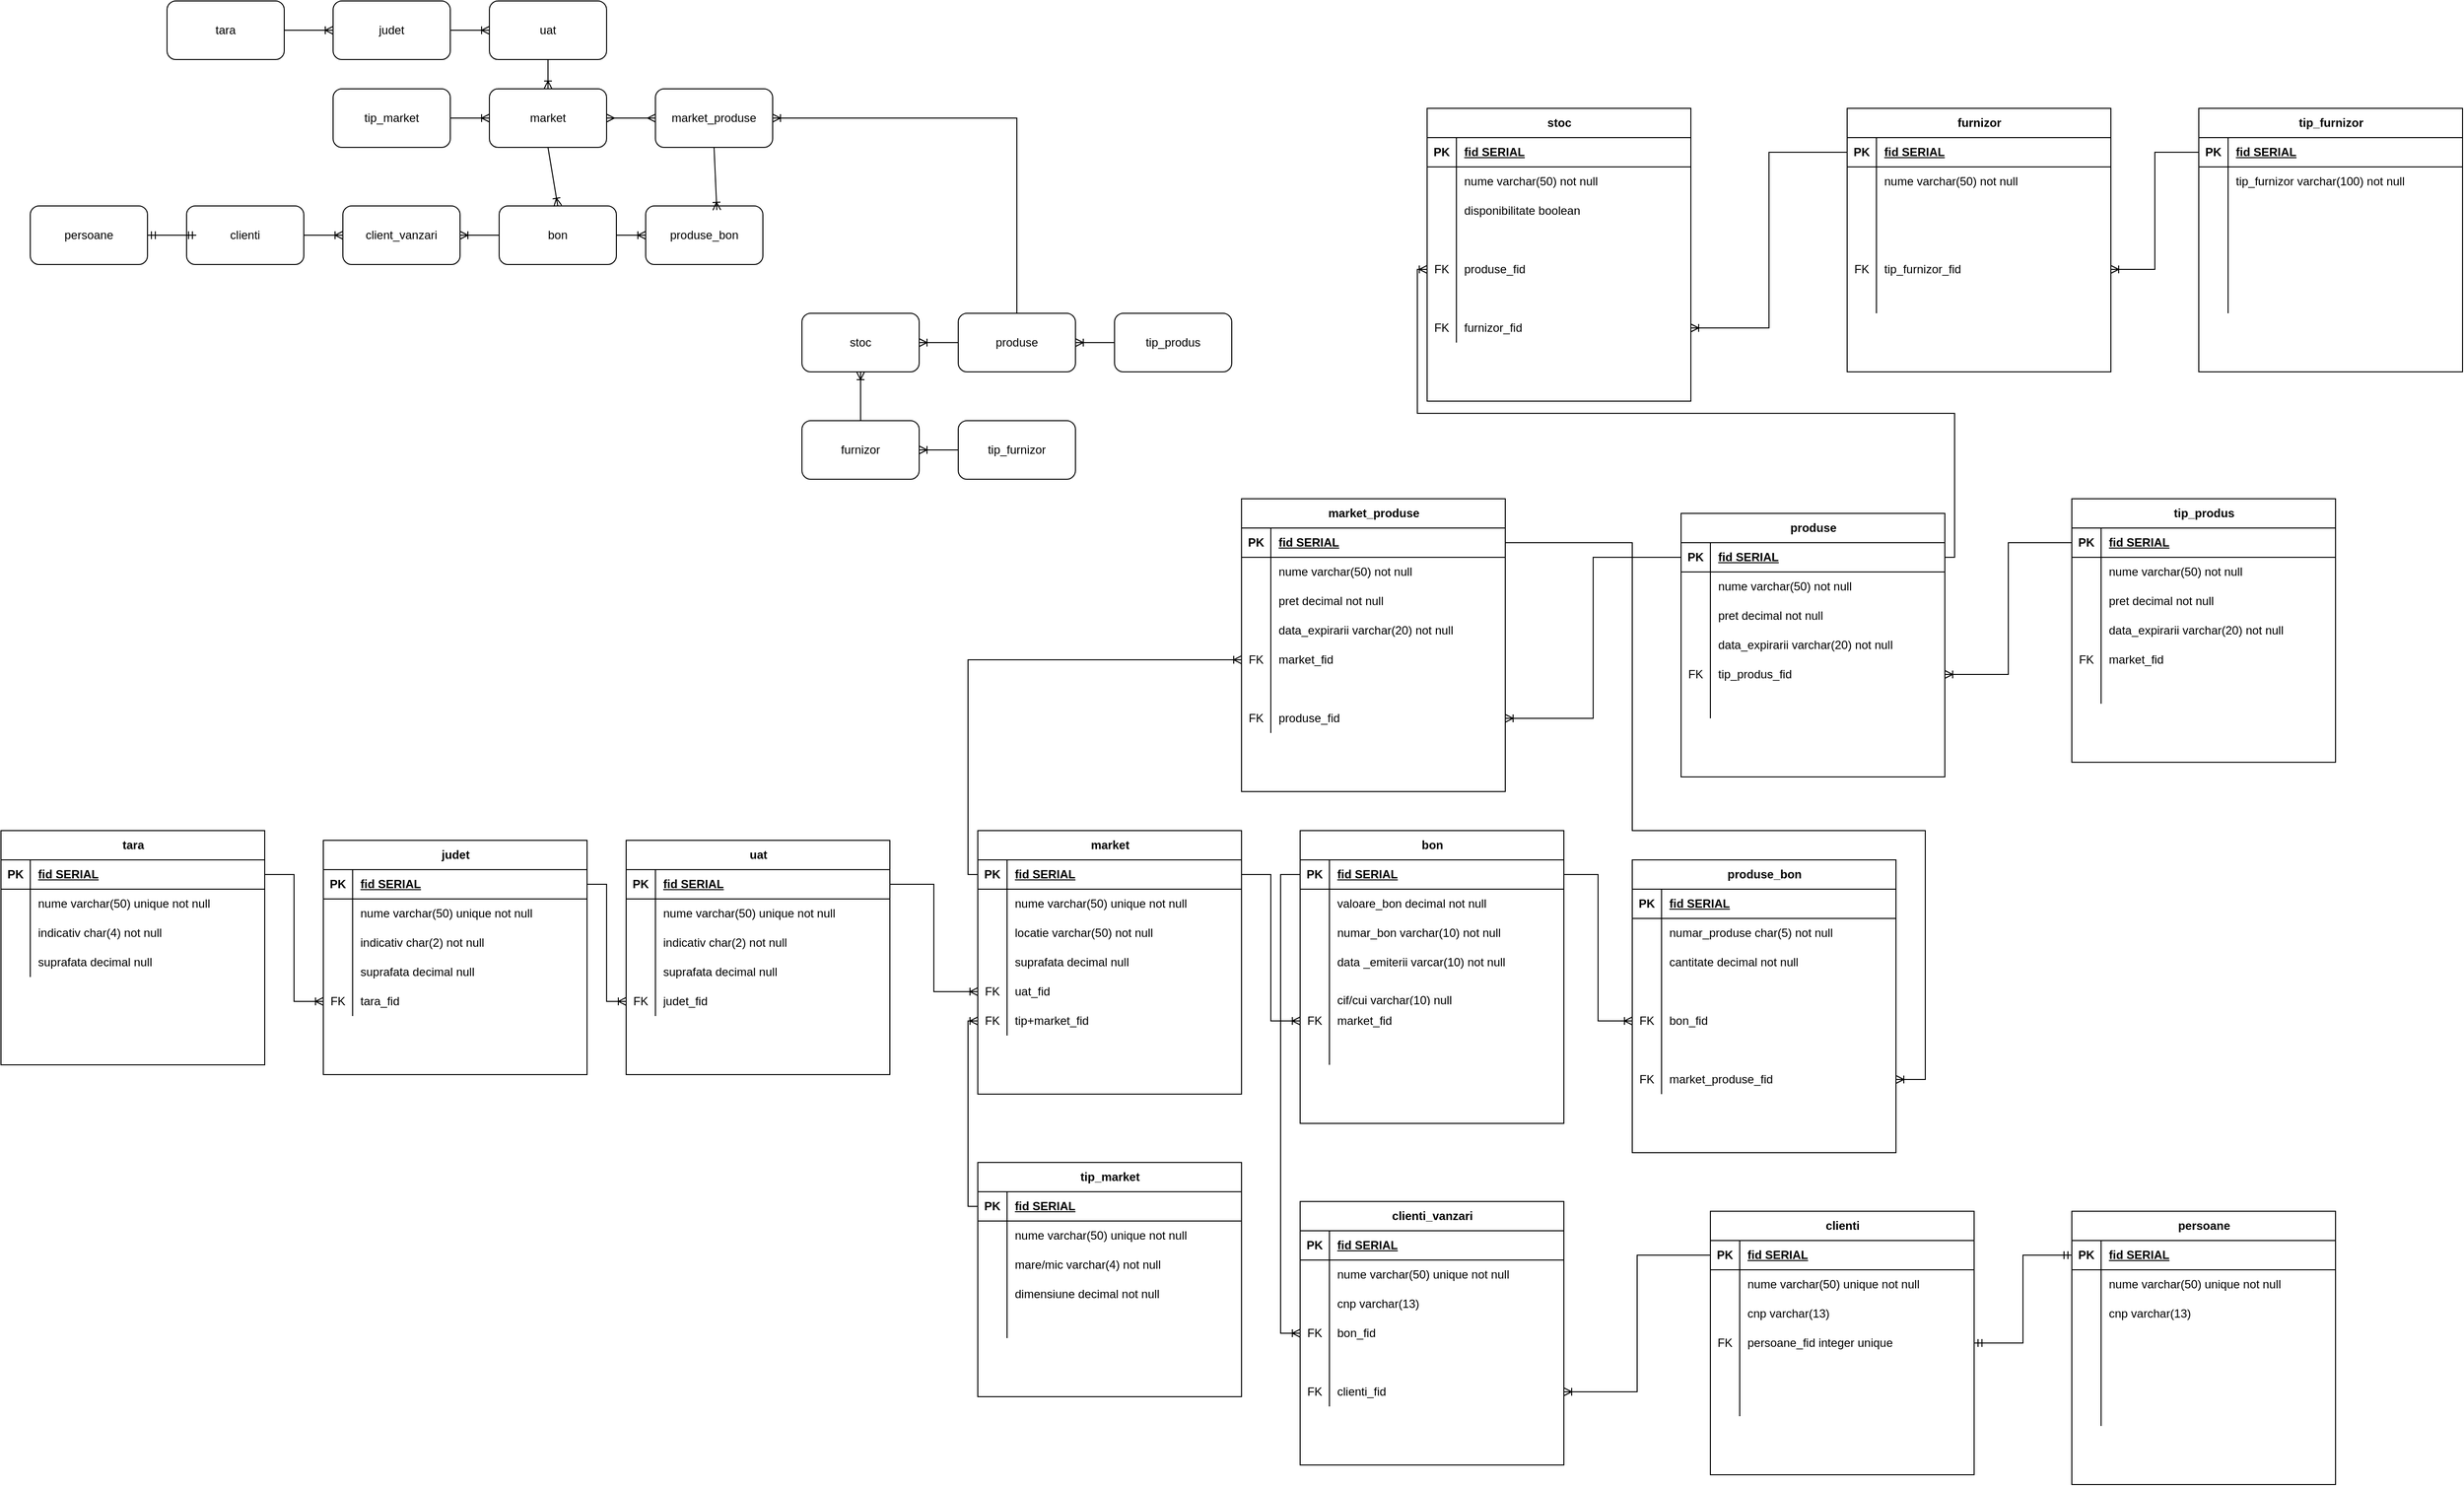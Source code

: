 <mxfile version="26.0.5">
  <diagram name="Page-1" id="e56a1550-8fbb-45ad-956c-1786394a9013">
    <mxGraphModel dx="2182" dy="1149" grid="1" gridSize="10" guides="1" tooltips="1" connect="1" arrows="1" fold="1" page="1" pageScale="1" pageWidth="1100" pageHeight="850" background="none" math="0" shadow="0">
      <root>
        <mxCell id="0" />
        <mxCell id="1" parent="0" />
        <mxCell id="MP6Vbs_g2O2YqtWmqLbi-1" value="tara" style="rounded=1;whiteSpace=wrap;html=1;" vertex="1" parent="1">
          <mxGeometry x="180" y="230" width="120" height="60" as="geometry" />
        </mxCell>
        <mxCell id="MP6Vbs_g2O2YqtWmqLbi-2" value="judet" style="rounded=1;whiteSpace=wrap;html=1;" vertex="1" parent="1">
          <mxGeometry x="350" y="230" width="120" height="60" as="geometry" />
        </mxCell>
        <mxCell id="MP6Vbs_g2O2YqtWmqLbi-3" value="uat" style="rounded=1;whiteSpace=wrap;html=1;" vertex="1" parent="1">
          <mxGeometry x="510" y="230" width="120" height="60" as="geometry" />
        </mxCell>
        <mxCell id="MP6Vbs_g2O2YqtWmqLbi-4" value="tip_market" style="rounded=1;whiteSpace=wrap;html=1;" vertex="1" parent="1">
          <mxGeometry x="350" y="320" width="120" height="60" as="geometry" />
        </mxCell>
        <mxCell id="MP6Vbs_g2O2YqtWmqLbi-5" value="market" style="rounded=1;whiteSpace=wrap;html=1;" vertex="1" parent="1">
          <mxGeometry x="510" y="320" width="120" height="60" as="geometry" />
        </mxCell>
        <mxCell id="MP6Vbs_g2O2YqtWmqLbi-6" value="clienti" style="rounded=1;whiteSpace=wrap;html=1;" vertex="1" parent="1">
          <mxGeometry x="200" y="440" width="120" height="60" as="geometry" />
        </mxCell>
        <mxCell id="MP6Vbs_g2O2YqtWmqLbi-7" value="bon" style="rounded=1;whiteSpace=wrap;html=1;" vertex="1" parent="1">
          <mxGeometry x="520" y="440" width="120" height="60" as="geometry" />
        </mxCell>
        <mxCell id="MP6Vbs_g2O2YqtWmqLbi-9" value="produse" style="rounded=1;whiteSpace=wrap;html=1;" vertex="1" parent="1">
          <mxGeometry x="990" y="550" width="120" height="60" as="geometry" />
        </mxCell>
        <mxCell id="MP6Vbs_g2O2YqtWmqLbi-10" value="stoc" style="rounded=1;whiteSpace=wrap;html=1;" vertex="1" parent="1">
          <mxGeometry x="830" y="550" width="120" height="60" as="geometry" />
        </mxCell>
        <mxCell id="MP6Vbs_g2O2YqtWmqLbi-11" value="tip_produs" style="rounded=1;whiteSpace=wrap;html=1;" vertex="1" parent="1">
          <mxGeometry x="1150" y="550" width="120" height="60" as="geometry" />
        </mxCell>
        <mxCell id="MP6Vbs_g2O2YqtWmqLbi-12" value="furnizor" style="rounded=1;whiteSpace=wrap;html=1;" vertex="1" parent="1">
          <mxGeometry x="830" y="660" width="120" height="60" as="geometry" />
        </mxCell>
        <mxCell id="MP6Vbs_g2O2YqtWmqLbi-13" value="tip_furnizor" style="rounded=1;whiteSpace=wrap;html=1;" vertex="1" parent="1">
          <mxGeometry x="990" y="660" width="120" height="60" as="geometry" />
        </mxCell>
        <mxCell id="MP6Vbs_g2O2YqtWmqLbi-20" value="" style="edgeStyle=entityRelationEdgeStyle;fontSize=12;html=1;endArrow=ERoneToMany;rounded=0;entryX=0;entryY=0.5;entryDx=0;entryDy=0;exitX=1;exitY=0.5;exitDx=0;exitDy=0;" edge="1" parent="1" source="MP6Vbs_g2O2YqtWmqLbi-1" target="MP6Vbs_g2O2YqtWmqLbi-2">
          <mxGeometry width="100" height="100" relative="1" as="geometry">
            <mxPoint x="200" y="280" as="sourcePoint" />
            <mxPoint x="510" y="370" as="targetPoint" />
          </mxGeometry>
        </mxCell>
        <mxCell id="MP6Vbs_g2O2YqtWmqLbi-21" value="" style="edgeStyle=entityRelationEdgeStyle;fontSize=12;html=1;endArrow=ERoneToMany;rounded=0;exitX=1;exitY=0.5;exitDx=0;exitDy=0;" edge="1" parent="1" source="MP6Vbs_g2O2YqtWmqLbi-2" target="MP6Vbs_g2O2YqtWmqLbi-3">
          <mxGeometry width="100" height="100" relative="1" as="geometry">
            <mxPoint x="410" y="470" as="sourcePoint" />
            <mxPoint x="510" y="370" as="targetPoint" />
          </mxGeometry>
        </mxCell>
        <mxCell id="MP6Vbs_g2O2YqtWmqLbi-23" value="" style="fontSize=12;html=1;endArrow=ERoneToMany;rounded=0;exitX=0.5;exitY=1;exitDx=0;exitDy=0;entryX=0.5;entryY=0;entryDx=0;entryDy=0;" edge="1" parent="1" source="MP6Vbs_g2O2YqtWmqLbi-3" target="MP6Vbs_g2O2YqtWmqLbi-5">
          <mxGeometry width="100" height="100" relative="1" as="geometry">
            <mxPoint x="410" y="470" as="sourcePoint" />
            <mxPoint x="510" y="370" as="targetPoint" />
          </mxGeometry>
        </mxCell>
        <mxCell id="MP6Vbs_g2O2YqtWmqLbi-24" value="persoane" style="rounded=1;whiteSpace=wrap;html=1;" vertex="1" parent="1">
          <mxGeometry x="40" y="440" width="120" height="60" as="geometry" />
        </mxCell>
        <mxCell id="MP6Vbs_g2O2YqtWmqLbi-25" value="" style="edgeStyle=entityRelationEdgeStyle;fontSize=12;html=1;endArrow=ERmandOne;startArrow=ERmandOne;rounded=0;exitX=1;exitY=0.5;exitDx=0;exitDy=0;entryX=0.083;entryY=0.5;entryDx=0;entryDy=0;entryPerimeter=0;" edge="1" parent="1" source="MP6Vbs_g2O2YqtWmqLbi-24" target="MP6Vbs_g2O2YqtWmqLbi-6">
          <mxGeometry width="100" height="100" relative="1" as="geometry">
            <mxPoint x="220" y="470" as="sourcePoint" />
            <mxPoint x="320" y="370" as="targetPoint" />
          </mxGeometry>
        </mxCell>
        <mxCell id="MP6Vbs_g2O2YqtWmqLbi-26" value="" style="fontSize=12;html=1;endArrow=ERoneToMany;rounded=0;exitX=0.5;exitY=1;exitDx=0;exitDy=0;entryX=0.5;entryY=0;entryDx=0;entryDy=0;" edge="1" parent="1" source="MP6Vbs_g2O2YqtWmqLbi-5" target="MP6Vbs_g2O2YqtWmqLbi-7">
          <mxGeometry width="100" height="100" relative="1" as="geometry">
            <mxPoint x="430" y="393" as="sourcePoint" />
            <mxPoint x="490" y="458" as="targetPoint" />
          </mxGeometry>
        </mxCell>
        <mxCell id="MP6Vbs_g2O2YqtWmqLbi-27" value="client_vanzari" style="rounded=1;whiteSpace=wrap;html=1;" vertex="1" parent="1">
          <mxGeometry x="360" y="440" width="120" height="60" as="geometry" />
        </mxCell>
        <mxCell id="MP6Vbs_g2O2YqtWmqLbi-35" value="" style="edgeStyle=entityRelationEdgeStyle;fontSize=12;html=1;endArrow=ERoneToMany;rounded=0;exitX=1;exitY=0.5;exitDx=0;exitDy=0;entryX=0;entryY=0.5;entryDx=0;entryDy=0;" edge="1" parent="1" source="MP6Vbs_g2O2YqtWmqLbi-6" target="MP6Vbs_g2O2YqtWmqLbi-27">
          <mxGeometry width="100" height="100" relative="1" as="geometry">
            <mxPoint x="450" y="530" as="sourcePoint" />
            <mxPoint x="550" y="430" as="targetPoint" />
          </mxGeometry>
        </mxCell>
        <mxCell id="MP6Vbs_g2O2YqtWmqLbi-36" value="" style="edgeStyle=entityRelationEdgeStyle;fontSize=12;html=1;endArrow=ERoneToMany;rounded=0;exitX=0;exitY=0.5;exitDx=0;exitDy=0;entryX=1;entryY=0.5;entryDx=0;entryDy=0;" edge="1" parent="1" source="MP6Vbs_g2O2YqtWmqLbi-7" target="MP6Vbs_g2O2YqtWmqLbi-27">
          <mxGeometry width="100" height="100" relative="1" as="geometry">
            <mxPoint x="450" y="530" as="sourcePoint" />
            <mxPoint x="550" y="430" as="targetPoint" />
          </mxGeometry>
        </mxCell>
        <mxCell id="MP6Vbs_g2O2YqtWmqLbi-39" value="" style="edgeStyle=entityRelationEdgeStyle;fontSize=12;html=1;endArrow=ERoneToMany;rounded=0;exitX=0;exitY=0.5;exitDx=0;exitDy=0;entryX=1;entryY=0.5;entryDx=0;entryDy=0;" edge="1" parent="1" source="MP6Vbs_g2O2YqtWmqLbi-11" target="MP6Vbs_g2O2YqtWmqLbi-9">
          <mxGeometry width="100" height="100" relative="1" as="geometry">
            <mxPoint x="990" y="30" as="sourcePoint" />
            <mxPoint x="1090" y="-70" as="targetPoint" />
          </mxGeometry>
        </mxCell>
        <mxCell id="MP6Vbs_g2O2YqtWmqLbi-40" value="" style="edgeStyle=entityRelationEdgeStyle;fontSize=12;html=1;endArrow=ERoneToMany;rounded=0;exitX=0;exitY=0.5;exitDx=0;exitDy=0;entryX=1;entryY=0.5;entryDx=0;entryDy=0;" edge="1" parent="1" source="MP6Vbs_g2O2YqtWmqLbi-13" target="MP6Vbs_g2O2YqtWmqLbi-12">
          <mxGeometry width="100" height="100" relative="1" as="geometry">
            <mxPoint x="990" y="30" as="sourcePoint" />
            <mxPoint x="1090" y="-70" as="targetPoint" />
          </mxGeometry>
        </mxCell>
        <mxCell id="MP6Vbs_g2O2YqtWmqLbi-41" value="" style="edgeStyle=entityRelationEdgeStyle;fontSize=12;html=1;endArrow=ERoneToMany;rounded=0;exitX=0;exitY=0.5;exitDx=0;exitDy=0;entryX=1;entryY=0.5;entryDx=0;entryDy=0;" edge="1" parent="1" source="MP6Vbs_g2O2YqtWmqLbi-9" target="MP6Vbs_g2O2YqtWmqLbi-10">
          <mxGeometry width="100" height="100" relative="1" as="geometry">
            <mxPoint x="990" y="130" as="sourcePoint" />
            <mxPoint x="1090" y="30" as="targetPoint" />
          </mxGeometry>
        </mxCell>
        <mxCell id="MP6Vbs_g2O2YqtWmqLbi-42" value="" style="fontSize=12;html=1;endArrow=ERoneToMany;rounded=0;exitX=0.5;exitY=0;exitDx=0;exitDy=0;entryX=0.5;entryY=1;entryDx=0;entryDy=0;" edge="1" parent="1" source="MP6Vbs_g2O2YqtWmqLbi-12" target="MP6Vbs_g2O2YqtWmqLbi-10">
          <mxGeometry width="100" height="100" relative="1" as="geometry">
            <mxPoint x="990" y="130" as="sourcePoint" />
            <mxPoint x="1090" y="30" as="targetPoint" />
          </mxGeometry>
        </mxCell>
        <mxCell id="MP6Vbs_g2O2YqtWmqLbi-49" value="market_produse" style="rounded=1;whiteSpace=wrap;html=1;" vertex="1" parent="1">
          <mxGeometry x="680" y="320" width="120" height="60" as="geometry" />
        </mxCell>
        <mxCell id="MP6Vbs_g2O2YqtWmqLbi-50" value="" style="edgeStyle=entityRelationEdgeStyle;fontSize=12;html=1;endArrow=ERmany;startArrow=ERmany;rounded=0;exitX=1;exitY=0.5;exitDx=0;exitDy=0;entryX=0;entryY=0.5;entryDx=0;entryDy=0;" edge="1" parent="1" source="MP6Vbs_g2O2YqtWmqLbi-5" target="MP6Vbs_g2O2YqtWmqLbi-49">
          <mxGeometry width="100" height="100" relative="1" as="geometry">
            <mxPoint x="660" y="530" as="sourcePoint" />
            <mxPoint x="760" y="430" as="targetPoint" />
          </mxGeometry>
        </mxCell>
        <mxCell id="MP6Vbs_g2O2YqtWmqLbi-61" value="" style="fontSize=12;html=1;endArrow=ERoneToMany;rounded=0;exitX=0.5;exitY=0;exitDx=0;exitDy=0;entryX=1;entryY=0.5;entryDx=0;entryDy=0;edgeStyle=orthogonalEdgeStyle;" edge="1" parent="1" source="MP6Vbs_g2O2YqtWmqLbi-9" target="MP6Vbs_g2O2YqtWmqLbi-49">
          <mxGeometry width="100" height="100" relative="1" as="geometry">
            <mxPoint x="660" y="530" as="sourcePoint" />
            <mxPoint x="760" y="430" as="targetPoint" />
          </mxGeometry>
        </mxCell>
        <mxCell id="MP6Vbs_g2O2YqtWmqLbi-63" value="" style="edgeStyle=entityRelationEdgeStyle;fontSize=12;html=1;endArrow=ERoneToMany;rounded=0;exitX=1;exitY=0.5;exitDx=0;exitDy=0;entryX=0;entryY=0.5;entryDx=0;entryDy=0;" edge="1" parent="1" source="MP6Vbs_g2O2YqtWmqLbi-4" target="MP6Vbs_g2O2YqtWmqLbi-5">
          <mxGeometry width="100" height="100" relative="1" as="geometry">
            <mxPoint x="470" y="530" as="sourcePoint" />
            <mxPoint x="570" y="430" as="targetPoint" />
          </mxGeometry>
        </mxCell>
        <mxCell id="MP6Vbs_g2O2YqtWmqLbi-64" value="produse_bon" style="rounded=1;whiteSpace=wrap;html=1;" vertex="1" parent="1">
          <mxGeometry x="670" y="440" width="120" height="60" as="geometry" />
        </mxCell>
        <mxCell id="MP6Vbs_g2O2YqtWmqLbi-70" value="" style="edgeStyle=entityRelationEdgeStyle;fontSize=12;html=1;endArrow=ERoneToMany;rounded=0;exitX=1;exitY=0.5;exitDx=0;exitDy=0;entryX=0;entryY=0.5;entryDx=0;entryDy=0;" edge="1" parent="1" source="MP6Vbs_g2O2YqtWmqLbi-7" target="MP6Vbs_g2O2YqtWmqLbi-64">
          <mxGeometry width="100" height="100" relative="1" as="geometry">
            <mxPoint x="620" y="530" as="sourcePoint" />
            <mxPoint x="720" y="430" as="targetPoint" />
          </mxGeometry>
        </mxCell>
        <mxCell id="MP6Vbs_g2O2YqtWmqLbi-81" value="" style="fontSize=12;html=1;endArrow=ERoneToMany;rounded=0;exitX=0.5;exitY=1;exitDx=0;exitDy=0;entryX=0.607;entryY=0.071;entryDx=0;entryDy=0;entryPerimeter=0;" edge="1" parent="1" source="MP6Vbs_g2O2YqtWmqLbi-49" target="MP6Vbs_g2O2YqtWmqLbi-64">
          <mxGeometry width="100" height="100" relative="1" as="geometry">
            <mxPoint x="620" y="530" as="sourcePoint" />
            <mxPoint x="720" y="430" as="targetPoint" />
          </mxGeometry>
        </mxCell>
        <mxCell id="MP6Vbs_g2O2YqtWmqLbi-87" value="tara" style="shape=table;startSize=30;container=1;collapsible=1;childLayout=tableLayout;fixedRows=1;rowLines=0;fontStyle=1;align=center;resizeLast=1;html=1;" vertex="1" parent="1">
          <mxGeometry x="10" y="1080" width="270" height="240" as="geometry" />
        </mxCell>
        <mxCell id="MP6Vbs_g2O2YqtWmqLbi-88" value="" style="shape=tableRow;horizontal=0;startSize=0;swimlaneHead=0;swimlaneBody=0;fillColor=none;collapsible=0;dropTarget=0;points=[[0,0.5],[1,0.5]];portConstraint=eastwest;top=0;left=0;right=0;bottom=1;" vertex="1" parent="MP6Vbs_g2O2YqtWmqLbi-87">
          <mxGeometry y="30" width="270" height="30" as="geometry" />
        </mxCell>
        <mxCell id="MP6Vbs_g2O2YqtWmqLbi-89" value="PK" style="shape=partialRectangle;connectable=0;fillColor=none;top=0;left=0;bottom=0;right=0;fontStyle=1;overflow=hidden;whiteSpace=wrap;html=1;" vertex="1" parent="MP6Vbs_g2O2YqtWmqLbi-88">
          <mxGeometry width="30" height="30" as="geometry">
            <mxRectangle width="30" height="30" as="alternateBounds" />
          </mxGeometry>
        </mxCell>
        <mxCell id="MP6Vbs_g2O2YqtWmqLbi-90" value="fid SERIAL" style="shape=partialRectangle;connectable=0;fillColor=none;top=0;left=0;bottom=0;right=0;align=left;spacingLeft=6;fontStyle=5;overflow=hidden;whiteSpace=wrap;html=1;" vertex="1" parent="MP6Vbs_g2O2YqtWmqLbi-88">
          <mxGeometry x="30" width="240" height="30" as="geometry">
            <mxRectangle width="240" height="30" as="alternateBounds" />
          </mxGeometry>
        </mxCell>
        <mxCell id="MP6Vbs_g2O2YqtWmqLbi-91" value="" style="shape=tableRow;horizontal=0;startSize=0;swimlaneHead=0;swimlaneBody=0;fillColor=none;collapsible=0;dropTarget=0;points=[[0,0.5],[1,0.5]];portConstraint=eastwest;top=0;left=0;right=0;bottom=0;" vertex="1" parent="MP6Vbs_g2O2YqtWmqLbi-87">
          <mxGeometry y="60" width="270" height="30" as="geometry" />
        </mxCell>
        <mxCell id="MP6Vbs_g2O2YqtWmqLbi-92" value="" style="shape=partialRectangle;connectable=0;fillColor=none;top=0;left=0;bottom=0;right=0;editable=1;overflow=hidden;whiteSpace=wrap;html=1;" vertex="1" parent="MP6Vbs_g2O2YqtWmqLbi-91">
          <mxGeometry width="30" height="30" as="geometry">
            <mxRectangle width="30" height="30" as="alternateBounds" />
          </mxGeometry>
        </mxCell>
        <mxCell id="MP6Vbs_g2O2YqtWmqLbi-93" value="nume varchar(50) unique not null" style="shape=partialRectangle;connectable=0;fillColor=none;top=0;left=0;bottom=0;right=0;align=left;spacingLeft=6;overflow=hidden;whiteSpace=wrap;html=1;" vertex="1" parent="MP6Vbs_g2O2YqtWmqLbi-91">
          <mxGeometry x="30" width="240" height="30" as="geometry">
            <mxRectangle width="240" height="30" as="alternateBounds" />
          </mxGeometry>
        </mxCell>
        <mxCell id="MP6Vbs_g2O2YqtWmqLbi-94" value="" style="shape=tableRow;horizontal=0;startSize=0;swimlaneHead=0;swimlaneBody=0;fillColor=none;collapsible=0;dropTarget=0;points=[[0,0.5],[1,0.5]];portConstraint=eastwest;top=0;left=0;right=0;bottom=0;" vertex="1" parent="MP6Vbs_g2O2YqtWmqLbi-87">
          <mxGeometry y="90" width="270" height="30" as="geometry" />
        </mxCell>
        <mxCell id="MP6Vbs_g2O2YqtWmqLbi-95" value="" style="shape=partialRectangle;connectable=0;fillColor=none;top=0;left=0;bottom=0;right=0;editable=1;overflow=hidden;whiteSpace=wrap;html=1;" vertex="1" parent="MP6Vbs_g2O2YqtWmqLbi-94">
          <mxGeometry width="30" height="30" as="geometry">
            <mxRectangle width="30" height="30" as="alternateBounds" />
          </mxGeometry>
        </mxCell>
        <mxCell id="MP6Vbs_g2O2YqtWmqLbi-96" value="indicativ char(4) not null" style="shape=partialRectangle;connectable=0;fillColor=none;top=0;left=0;bottom=0;right=0;align=left;spacingLeft=6;overflow=hidden;whiteSpace=wrap;html=1;" vertex="1" parent="MP6Vbs_g2O2YqtWmqLbi-94">
          <mxGeometry x="30" width="240" height="30" as="geometry">
            <mxRectangle width="240" height="30" as="alternateBounds" />
          </mxGeometry>
        </mxCell>
        <mxCell id="MP6Vbs_g2O2YqtWmqLbi-97" value="" style="shape=tableRow;horizontal=0;startSize=0;swimlaneHead=0;swimlaneBody=0;fillColor=none;collapsible=0;dropTarget=0;points=[[0,0.5],[1,0.5]];portConstraint=eastwest;top=0;left=0;right=0;bottom=0;" vertex="1" parent="MP6Vbs_g2O2YqtWmqLbi-87">
          <mxGeometry y="120" width="270" height="30" as="geometry" />
        </mxCell>
        <mxCell id="MP6Vbs_g2O2YqtWmqLbi-98" value="" style="shape=partialRectangle;connectable=0;fillColor=none;top=0;left=0;bottom=0;right=0;editable=1;overflow=hidden;whiteSpace=wrap;html=1;" vertex="1" parent="MP6Vbs_g2O2YqtWmqLbi-97">
          <mxGeometry width="30" height="30" as="geometry">
            <mxRectangle width="30" height="30" as="alternateBounds" />
          </mxGeometry>
        </mxCell>
        <mxCell id="MP6Vbs_g2O2YqtWmqLbi-99" value="suprafata decimal null" style="shape=partialRectangle;connectable=0;fillColor=none;top=0;left=0;bottom=0;right=0;align=left;spacingLeft=6;overflow=hidden;whiteSpace=wrap;html=1;" vertex="1" parent="MP6Vbs_g2O2YqtWmqLbi-97">
          <mxGeometry x="30" width="240" height="30" as="geometry">
            <mxRectangle width="240" height="30" as="alternateBounds" />
          </mxGeometry>
        </mxCell>
        <mxCell id="MP6Vbs_g2O2YqtWmqLbi-126" value="judet" style="shape=table;startSize=30;container=1;collapsible=1;childLayout=tableLayout;fixedRows=1;rowLines=0;fontStyle=1;align=center;resizeLast=1;html=1;" vertex="1" parent="1">
          <mxGeometry x="340" y="1090" width="270" height="240" as="geometry" />
        </mxCell>
        <mxCell id="MP6Vbs_g2O2YqtWmqLbi-127" value="" style="shape=tableRow;horizontal=0;startSize=0;swimlaneHead=0;swimlaneBody=0;fillColor=none;collapsible=0;dropTarget=0;points=[[0,0.5],[1,0.5]];portConstraint=eastwest;top=0;left=0;right=0;bottom=1;" vertex="1" parent="MP6Vbs_g2O2YqtWmqLbi-126">
          <mxGeometry y="30" width="270" height="30" as="geometry" />
        </mxCell>
        <mxCell id="MP6Vbs_g2O2YqtWmqLbi-128" value="PK" style="shape=partialRectangle;connectable=0;fillColor=none;top=0;left=0;bottom=0;right=0;fontStyle=1;overflow=hidden;whiteSpace=wrap;html=1;" vertex="1" parent="MP6Vbs_g2O2YqtWmqLbi-127">
          <mxGeometry width="30" height="30" as="geometry">
            <mxRectangle width="30" height="30" as="alternateBounds" />
          </mxGeometry>
        </mxCell>
        <mxCell id="MP6Vbs_g2O2YqtWmqLbi-129" value="fid SERIAL" style="shape=partialRectangle;connectable=0;fillColor=none;top=0;left=0;bottom=0;right=0;align=left;spacingLeft=6;fontStyle=5;overflow=hidden;whiteSpace=wrap;html=1;" vertex="1" parent="MP6Vbs_g2O2YqtWmqLbi-127">
          <mxGeometry x="30" width="240" height="30" as="geometry">
            <mxRectangle width="240" height="30" as="alternateBounds" />
          </mxGeometry>
        </mxCell>
        <mxCell id="MP6Vbs_g2O2YqtWmqLbi-130" value="" style="shape=tableRow;horizontal=0;startSize=0;swimlaneHead=0;swimlaneBody=0;fillColor=none;collapsible=0;dropTarget=0;points=[[0,0.5],[1,0.5]];portConstraint=eastwest;top=0;left=0;right=0;bottom=0;" vertex="1" parent="MP6Vbs_g2O2YqtWmqLbi-126">
          <mxGeometry y="60" width="270" height="30" as="geometry" />
        </mxCell>
        <mxCell id="MP6Vbs_g2O2YqtWmqLbi-131" value="" style="shape=partialRectangle;connectable=0;fillColor=none;top=0;left=0;bottom=0;right=0;editable=1;overflow=hidden;whiteSpace=wrap;html=1;" vertex="1" parent="MP6Vbs_g2O2YqtWmqLbi-130">
          <mxGeometry width="30" height="30" as="geometry">
            <mxRectangle width="30" height="30" as="alternateBounds" />
          </mxGeometry>
        </mxCell>
        <mxCell id="MP6Vbs_g2O2YqtWmqLbi-132" value="nume varchar(50) unique not null" style="shape=partialRectangle;connectable=0;fillColor=none;top=0;left=0;bottom=0;right=0;align=left;spacingLeft=6;overflow=hidden;whiteSpace=wrap;html=1;" vertex="1" parent="MP6Vbs_g2O2YqtWmqLbi-130">
          <mxGeometry x="30" width="240" height="30" as="geometry">
            <mxRectangle width="240" height="30" as="alternateBounds" />
          </mxGeometry>
        </mxCell>
        <mxCell id="MP6Vbs_g2O2YqtWmqLbi-133" value="" style="shape=tableRow;horizontal=0;startSize=0;swimlaneHead=0;swimlaneBody=0;fillColor=none;collapsible=0;dropTarget=0;points=[[0,0.5],[1,0.5]];portConstraint=eastwest;top=0;left=0;right=0;bottom=0;" vertex="1" parent="MP6Vbs_g2O2YqtWmqLbi-126">
          <mxGeometry y="90" width="270" height="30" as="geometry" />
        </mxCell>
        <mxCell id="MP6Vbs_g2O2YqtWmqLbi-134" value="" style="shape=partialRectangle;connectable=0;fillColor=none;top=0;left=0;bottom=0;right=0;editable=1;overflow=hidden;whiteSpace=wrap;html=1;" vertex="1" parent="MP6Vbs_g2O2YqtWmqLbi-133">
          <mxGeometry width="30" height="30" as="geometry">
            <mxRectangle width="30" height="30" as="alternateBounds" />
          </mxGeometry>
        </mxCell>
        <mxCell id="MP6Vbs_g2O2YqtWmqLbi-135" value="indicativ char(2) not null" style="shape=partialRectangle;connectable=0;fillColor=none;top=0;left=0;bottom=0;right=0;align=left;spacingLeft=6;overflow=hidden;whiteSpace=wrap;html=1;" vertex="1" parent="MP6Vbs_g2O2YqtWmqLbi-133">
          <mxGeometry x="30" width="240" height="30" as="geometry">
            <mxRectangle width="240" height="30" as="alternateBounds" />
          </mxGeometry>
        </mxCell>
        <mxCell id="MP6Vbs_g2O2YqtWmqLbi-136" value="" style="shape=tableRow;horizontal=0;startSize=0;swimlaneHead=0;swimlaneBody=0;fillColor=none;collapsible=0;dropTarget=0;points=[[0,0.5],[1,0.5]];portConstraint=eastwest;top=0;left=0;right=0;bottom=0;" vertex="1" parent="MP6Vbs_g2O2YqtWmqLbi-126">
          <mxGeometry y="120" width="270" height="30" as="geometry" />
        </mxCell>
        <mxCell id="MP6Vbs_g2O2YqtWmqLbi-137" value="" style="shape=partialRectangle;connectable=0;fillColor=none;top=0;left=0;bottom=0;right=0;editable=1;overflow=hidden;whiteSpace=wrap;html=1;" vertex="1" parent="MP6Vbs_g2O2YqtWmqLbi-136">
          <mxGeometry width="30" height="30" as="geometry">
            <mxRectangle width="30" height="30" as="alternateBounds" />
          </mxGeometry>
        </mxCell>
        <mxCell id="MP6Vbs_g2O2YqtWmqLbi-138" value="suprafata decimal null" style="shape=partialRectangle;connectable=0;fillColor=none;top=0;left=0;bottom=0;right=0;align=left;spacingLeft=6;overflow=hidden;whiteSpace=wrap;html=1;" vertex="1" parent="MP6Vbs_g2O2YqtWmqLbi-136">
          <mxGeometry x="30" width="240" height="30" as="geometry">
            <mxRectangle width="240" height="30" as="alternateBounds" />
          </mxGeometry>
        </mxCell>
        <mxCell id="MP6Vbs_g2O2YqtWmqLbi-141" value="" style="shape=tableRow;horizontal=0;startSize=0;swimlaneHead=0;swimlaneBody=0;fillColor=none;collapsible=0;dropTarget=0;points=[[0,0.5],[1,0.5]];portConstraint=eastwest;top=0;left=0;right=0;bottom=0;" vertex="1" parent="MP6Vbs_g2O2YqtWmqLbi-126">
          <mxGeometry y="150" width="270" height="30" as="geometry" />
        </mxCell>
        <mxCell id="MP6Vbs_g2O2YqtWmqLbi-142" value="FK" style="shape=partialRectangle;connectable=0;fillColor=none;top=0;left=0;bottom=0;right=0;editable=1;overflow=hidden;whiteSpace=wrap;html=1;" vertex="1" parent="MP6Vbs_g2O2YqtWmqLbi-141">
          <mxGeometry width="30" height="30" as="geometry">
            <mxRectangle width="30" height="30" as="alternateBounds" />
          </mxGeometry>
        </mxCell>
        <mxCell id="MP6Vbs_g2O2YqtWmqLbi-143" value="tara_fid" style="shape=partialRectangle;connectable=0;fillColor=none;top=0;left=0;bottom=0;right=0;align=left;spacingLeft=6;overflow=hidden;whiteSpace=wrap;html=1;" vertex="1" parent="MP6Vbs_g2O2YqtWmqLbi-141">
          <mxGeometry x="30" width="240" height="30" as="geometry">
            <mxRectangle width="240" height="30" as="alternateBounds" />
          </mxGeometry>
        </mxCell>
        <mxCell id="MP6Vbs_g2O2YqtWmqLbi-139" value="" style="edgeStyle=orthogonalEdgeStyle;fontSize=12;html=1;endArrow=ERoneToMany;rounded=0;exitX=1;exitY=0.5;exitDx=0;exitDy=0;entryX=0;entryY=0.5;entryDx=0;entryDy=0;" edge="1" parent="1" source="MP6Vbs_g2O2YqtWmqLbi-88" target="MP6Vbs_g2O2YqtWmqLbi-141">
          <mxGeometry width="100" height="100" relative="1" as="geometry">
            <mxPoint x="280" y="980" as="sourcePoint" />
            <mxPoint x="380" y="880" as="targetPoint" />
          </mxGeometry>
        </mxCell>
        <mxCell id="MP6Vbs_g2O2YqtWmqLbi-146" value="uat" style="shape=table;startSize=30;container=1;collapsible=1;childLayout=tableLayout;fixedRows=1;rowLines=0;fontStyle=1;align=center;resizeLast=1;html=1;" vertex="1" parent="1">
          <mxGeometry x="650" y="1090" width="270" height="240" as="geometry" />
        </mxCell>
        <mxCell id="MP6Vbs_g2O2YqtWmqLbi-147" value="" style="shape=tableRow;horizontal=0;startSize=0;swimlaneHead=0;swimlaneBody=0;fillColor=none;collapsible=0;dropTarget=0;points=[[0,0.5],[1,0.5]];portConstraint=eastwest;top=0;left=0;right=0;bottom=1;" vertex="1" parent="MP6Vbs_g2O2YqtWmqLbi-146">
          <mxGeometry y="30" width="270" height="30" as="geometry" />
        </mxCell>
        <mxCell id="MP6Vbs_g2O2YqtWmqLbi-148" value="PK" style="shape=partialRectangle;connectable=0;fillColor=none;top=0;left=0;bottom=0;right=0;fontStyle=1;overflow=hidden;whiteSpace=wrap;html=1;" vertex="1" parent="MP6Vbs_g2O2YqtWmqLbi-147">
          <mxGeometry width="30" height="30" as="geometry">
            <mxRectangle width="30" height="30" as="alternateBounds" />
          </mxGeometry>
        </mxCell>
        <mxCell id="MP6Vbs_g2O2YqtWmqLbi-149" value="fid SERIAL" style="shape=partialRectangle;connectable=0;fillColor=none;top=0;left=0;bottom=0;right=0;align=left;spacingLeft=6;fontStyle=5;overflow=hidden;whiteSpace=wrap;html=1;" vertex="1" parent="MP6Vbs_g2O2YqtWmqLbi-147">
          <mxGeometry x="30" width="240" height="30" as="geometry">
            <mxRectangle width="240" height="30" as="alternateBounds" />
          </mxGeometry>
        </mxCell>
        <mxCell id="MP6Vbs_g2O2YqtWmqLbi-150" value="" style="shape=tableRow;horizontal=0;startSize=0;swimlaneHead=0;swimlaneBody=0;fillColor=none;collapsible=0;dropTarget=0;points=[[0,0.5],[1,0.5]];portConstraint=eastwest;top=0;left=0;right=0;bottom=0;" vertex="1" parent="MP6Vbs_g2O2YqtWmqLbi-146">
          <mxGeometry y="60" width="270" height="30" as="geometry" />
        </mxCell>
        <mxCell id="MP6Vbs_g2O2YqtWmqLbi-151" value="" style="shape=partialRectangle;connectable=0;fillColor=none;top=0;left=0;bottom=0;right=0;editable=1;overflow=hidden;whiteSpace=wrap;html=1;" vertex="1" parent="MP6Vbs_g2O2YqtWmqLbi-150">
          <mxGeometry width="30" height="30" as="geometry">
            <mxRectangle width="30" height="30" as="alternateBounds" />
          </mxGeometry>
        </mxCell>
        <mxCell id="MP6Vbs_g2O2YqtWmqLbi-152" value="nume varchar(50) unique not null" style="shape=partialRectangle;connectable=0;fillColor=none;top=0;left=0;bottom=0;right=0;align=left;spacingLeft=6;overflow=hidden;whiteSpace=wrap;html=1;" vertex="1" parent="MP6Vbs_g2O2YqtWmqLbi-150">
          <mxGeometry x="30" width="240" height="30" as="geometry">
            <mxRectangle width="240" height="30" as="alternateBounds" />
          </mxGeometry>
        </mxCell>
        <mxCell id="MP6Vbs_g2O2YqtWmqLbi-153" value="" style="shape=tableRow;horizontal=0;startSize=0;swimlaneHead=0;swimlaneBody=0;fillColor=none;collapsible=0;dropTarget=0;points=[[0,0.5],[1,0.5]];portConstraint=eastwest;top=0;left=0;right=0;bottom=0;" vertex="1" parent="MP6Vbs_g2O2YqtWmqLbi-146">
          <mxGeometry y="90" width="270" height="30" as="geometry" />
        </mxCell>
        <mxCell id="MP6Vbs_g2O2YqtWmqLbi-154" value="" style="shape=partialRectangle;connectable=0;fillColor=none;top=0;left=0;bottom=0;right=0;editable=1;overflow=hidden;whiteSpace=wrap;html=1;" vertex="1" parent="MP6Vbs_g2O2YqtWmqLbi-153">
          <mxGeometry width="30" height="30" as="geometry">
            <mxRectangle width="30" height="30" as="alternateBounds" />
          </mxGeometry>
        </mxCell>
        <mxCell id="MP6Vbs_g2O2YqtWmqLbi-155" value="indicativ char(2) not null" style="shape=partialRectangle;connectable=0;fillColor=none;top=0;left=0;bottom=0;right=0;align=left;spacingLeft=6;overflow=hidden;whiteSpace=wrap;html=1;" vertex="1" parent="MP6Vbs_g2O2YqtWmqLbi-153">
          <mxGeometry x="30" width="240" height="30" as="geometry">
            <mxRectangle width="240" height="30" as="alternateBounds" />
          </mxGeometry>
        </mxCell>
        <mxCell id="MP6Vbs_g2O2YqtWmqLbi-156" value="" style="shape=tableRow;horizontal=0;startSize=0;swimlaneHead=0;swimlaneBody=0;fillColor=none;collapsible=0;dropTarget=0;points=[[0,0.5],[1,0.5]];portConstraint=eastwest;top=0;left=0;right=0;bottom=0;" vertex="1" parent="MP6Vbs_g2O2YqtWmqLbi-146">
          <mxGeometry y="120" width="270" height="30" as="geometry" />
        </mxCell>
        <mxCell id="MP6Vbs_g2O2YqtWmqLbi-157" value="" style="shape=partialRectangle;connectable=0;fillColor=none;top=0;left=0;bottom=0;right=0;editable=1;overflow=hidden;whiteSpace=wrap;html=1;" vertex="1" parent="MP6Vbs_g2O2YqtWmqLbi-156">
          <mxGeometry width="30" height="30" as="geometry">
            <mxRectangle width="30" height="30" as="alternateBounds" />
          </mxGeometry>
        </mxCell>
        <mxCell id="MP6Vbs_g2O2YqtWmqLbi-158" value="suprafata decimal null" style="shape=partialRectangle;connectable=0;fillColor=none;top=0;left=0;bottom=0;right=0;align=left;spacingLeft=6;overflow=hidden;whiteSpace=wrap;html=1;" vertex="1" parent="MP6Vbs_g2O2YqtWmqLbi-156">
          <mxGeometry x="30" width="240" height="30" as="geometry">
            <mxRectangle width="240" height="30" as="alternateBounds" />
          </mxGeometry>
        </mxCell>
        <mxCell id="MP6Vbs_g2O2YqtWmqLbi-159" value="" style="shape=tableRow;horizontal=0;startSize=0;swimlaneHead=0;swimlaneBody=0;fillColor=none;collapsible=0;dropTarget=0;points=[[0,0.5],[1,0.5]];portConstraint=eastwest;top=0;left=0;right=0;bottom=0;" vertex="1" parent="MP6Vbs_g2O2YqtWmqLbi-146">
          <mxGeometry y="150" width="270" height="30" as="geometry" />
        </mxCell>
        <mxCell id="MP6Vbs_g2O2YqtWmqLbi-160" value="FK" style="shape=partialRectangle;connectable=0;fillColor=none;top=0;left=0;bottom=0;right=0;editable=1;overflow=hidden;whiteSpace=wrap;html=1;" vertex="1" parent="MP6Vbs_g2O2YqtWmqLbi-159">
          <mxGeometry width="30" height="30" as="geometry">
            <mxRectangle width="30" height="30" as="alternateBounds" />
          </mxGeometry>
        </mxCell>
        <mxCell id="MP6Vbs_g2O2YqtWmqLbi-161" value="judet_fid" style="shape=partialRectangle;connectable=0;fillColor=none;top=0;left=0;bottom=0;right=0;align=left;spacingLeft=6;overflow=hidden;whiteSpace=wrap;html=1;" vertex="1" parent="MP6Vbs_g2O2YqtWmqLbi-159">
          <mxGeometry x="30" width="240" height="30" as="geometry">
            <mxRectangle width="240" height="30" as="alternateBounds" />
          </mxGeometry>
        </mxCell>
        <mxCell id="MP6Vbs_g2O2YqtWmqLbi-162" value="" style="edgeStyle=orthogonalEdgeStyle;fontSize=12;html=1;endArrow=ERoneToMany;rounded=0;exitX=1;exitY=0.5;exitDx=0;exitDy=0;entryX=0;entryY=0.5;entryDx=0;entryDy=0;" edge="1" parent="1" source="MP6Vbs_g2O2YqtWmqLbi-127" target="MP6Vbs_g2O2YqtWmqLbi-159">
          <mxGeometry width="100" height="100" relative="1" as="geometry">
            <mxPoint x="680" y="860" as="sourcePoint" />
            <mxPoint x="780" y="760" as="targetPoint" />
          </mxGeometry>
        </mxCell>
        <mxCell id="MP6Vbs_g2O2YqtWmqLbi-163" value="market" style="shape=table;startSize=30;container=1;collapsible=1;childLayout=tableLayout;fixedRows=1;rowLines=0;fontStyle=1;align=center;resizeLast=1;html=1;" vertex="1" parent="1">
          <mxGeometry x="1010" y="1080" width="270" height="270" as="geometry" />
        </mxCell>
        <mxCell id="MP6Vbs_g2O2YqtWmqLbi-164" value="" style="shape=tableRow;horizontal=0;startSize=0;swimlaneHead=0;swimlaneBody=0;fillColor=none;collapsible=0;dropTarget=0;points=[[0,0.5],[1,0.5]];portConstraint=eastwest;top=0;left=0;right=0;bottom=1;" vertex="1" parent="MP6Vbs_g2O2YqtWmqLbi-163">
          <mxGeometry y="30" width="270" height="30" as="geometry" />
        </mxCell>
        <mxCell id="MP6Vbs_g2O2YqtWmqLbi-165" value="PK" style="shape=partialRectangle;connectable=0;fillColor=none;top=0;left=0;bottom=0;right=0;fontStyle=1;overflow=hidden;whiteSpace=wrap;html=1;" vertex="1" parent="MP6Vbs_g2O2YqtWmqLbi-164">
          <mxGeometry width="30" height="30" as="geometry">
            <mxRectangle width="30" height="30" as="alternateBounds" />
          </mxGeometry>
        </mxCell>
        <mxCell id="MP6Vbs_g2O2YqtWmqLbi-166" value="fid SERIAL" style="shape=partialRectangle;connectable=0;fillColor=none;top=0;left=0;bottom=0;right=0;align=left;spacingLeft=6;fontStyle=5;overflow=hidden;whiteSpace=wrap;html=1;" vertex="1" parent="MP6Vbs_g2O2YqtWmqLbi-164">
          <mxGeometry x="30" width="240" height="30" as="geometry">
            <mxRectangle width="240" height="30" as="alternateBounds" />
          </mxGeometry>
        </mxCell>
        <mxCell id="MP6Vbs_g2O2YqtWmqLbi-167" value="" style="shape=tableRow;horizontal=0;startSize=0;swimlaneHead=0;swimlaneBody=0;fillColor=none;collapsible=0;dropTarget=0;points=[[0,0.5],[1,0.5]];portConstraint=eastwest;top=0;left=0;right=0;bottom=0;" vertex="1" parent="MP6Vbs_g2O2YqtWmqLbi-163">
          <mxGeometry y="60" width="270" height="30" as="geometry" />
        </mxCell>
        <mxCell id="MP6Vbs_g2O2YqtWmqLbi-168" value="" style="shape=partialRectangle;connectable=0;fillColor=none;top=0;left=0;bottom=0;right=0;editable=1;overflow=hidden;whiteSpace=wrap;html=1;" vertex="1" parent="MP6Vbs_g2O2YqtWmqLbi-167">
          <mxGeometry width="30" height="30" as="geometry">
            <mxRectangle width="30" height="30" as="alternateBounds" />
          </mxGeometry>
        </mxCell>
        <mxCell id="MP6Vbs_g2O2YqtWmqLbi-169" value="nume varchar(50) unique not null" style="shape=partialRectangle;connectable=0;fillColor=none;top=0;left=0;bottom=0;right=0;align=left;spacingLeft=6;overflow=hidden;whiteSpace=wrap;html=1;" vertex="1" parent="MP6Vbs_g2O2YqtWmqLbi-167">
          <mxGeometry x="30" width="240" height="30" as="geometry">
            <mxRectangle width="240" height="30" as="alternateBounds" />
          </mxGeometry>
        </mxCell>
        <mxCell id="MP6Vbs_g2O2YqtWmqLbi-170" value="" style="shape=tableRow;horizontal=0;startSize=0;swimlaneHead=0;swimlaneBody=0;fillColor=none;collapsible=0;dropTarget=0;points=[[0,0.5],[1,0.5]];portConstraint=eastwest;top=0;left=0;right=0;bottom=0;" vertex="1" parent="MP6Vbs_g2O2YqtWmqLbi-163">
          <mxGeometry y="90" width="270" height="30" as="geometry" />
        </mxCell>
        <mxCell id="MP6Vbs_g2O2YqtWmqLbi-171" value="" style="shape=partialRectangle;connectable=0;fillColor=none;top=0;left=0;bottom=0;right=0;editable=1;overflow=hidden;whiteSpace=wrap;html=1;" vertex="1" parent="MP6Vbs_g2O2YqtWmqLbi-170">
          <mxGeometry width="30" height="30" as="geometry">
            <mxRectangle width="30" height="30" as="alternateBounds" />
          </mxGeometry>
        </mxCell>
        <mxCell id="MP6Vbs_g2O2YqtWmqLbi-172" value="locatie varchar(50) not null" style="shape=partialRectangle;connectable=0;fillColor=none;top=0;left=0;bottom=0;right=0;align=left;spacingLeft=6;overflow=hidden;whiteSpace=wrap;html=1;" vertex="1" parent="MP6Vbs_g2O2YqtWmqLbi-170">
          <mxGeometry x="30" width="240" height="30" as="geometry">
            <mxRectangle width="240" height="30" as="alternateBounds" />
          </mxGeometry>
        </mxCell>
        <mxCell id="MP6Vbs_g2O2YqtWmqLbi-173" value="" style="shape=tableRow;horizontal=0;startSize=0;swimlaneHead=0;swimlaneBody=0;fillColor=none;collapsible=0;dropTarget=0;points=[[0,0.5],[1,0.5]];portConstraint=eastwest;top=0;left=0;right=0;bottom=0;" vertex="1" parent="MP6Vbs_g2O2YqtWmqLbi-163">
          <mxGeometry y="120" width="270" height="30" as="geometry" />
        </mxCell>
        <mxCell id="MP6Vbs_g2O2YqtWmqLbi-174" value="" style="shape=partialRectangle;connectable=0;fillColor=none;top=0;left=0;bottom=0;right=0;editable=1;overflow=hidden;whiteSpace=wrap;html=1;" vertex="1" parent="MP6Vbs_g2O2YqtWmqLbi-173">
          <mxGeometry width="30" height="30" as="geometry">
            <mxRectangle width="30" height="30" as="alternateBounds" />
          </mxGeometry>
        </mxCell>
        <mxCell id="MP6Vbs_g2O2YqtWmqLbi-175" value="suprafata decimal null" style="shape=partialRectangle;connectable=0;fillColor=none;top=0;left=0;bottom=0;right=0;align=left;spacingLeft=6;overflow=hidden;whiteSpace=wrap;html=1;" vertex="1" parent="MP6Vbs_g2O2YqtWmqLbi-173">
          <mxGeometry x="30" width="240" height="30" as="geometry">
            <mxRectangle width="240" height="30" as="alternateBounds" />
          </mxGeometry>
        </mxCell>
        <mxCell id="MP6Vbs_g2O2YqtWmqLbi-176" value="" style="shape=tableRow;horizontal=0;startSize=0;swimlaneHead=0;swimlaneBody=0;fillColor=none;collapsible=0;dropTarget=0;points=[[0,0.5],[1,0.5]];portConstraint=eastwest;top=0;left=0;right=0;bottom=0;" vertex="1" parent="MP6Vbs_g2O2YqtWmqLbi-163">
          <mxGeometry y="150" width="270" height="30" as="geometry" />
        </mxCell>
        <mxCell id="MP6Vbs_g2O2YqtWmqLbi-177" value="FK" style="shape=partialRectangle;connectable=0;fillColor=none;top=0;left=0;bottom=0;right=0;editable=1;overflow=hidden;whiteSpace=wrap;html=1;" vertex="1" parent="MP6Vbs_g2O2YqtWmqLbi-176">
          <mxGeometry width="30" height="30" as="geometry">
            <mxRectangle width="30" height="30" as="alternateBounds" />
          </mxGeometry>
        </mxCell>
        <mxCell id="MP6Vbs_g2O2YqtWmqLbi-178" value="uat_fid" style="shape=partialRectangle;connectable=0;fillColor=none;top=0;left=0;bottom=0;right=0;align=left;spacingLeft=6;overflow=hidden;whiteSpace=wrap;html=1;" vertex="1" parent="MP6Vbs_g2O2YqtWmqLbi-176">
          <mxGeometry x="30" width="240" height="30" as="geometry">
            <mxRectangle width="240" height="30" as="alternateBounds" />
          </mxGeometry>
        </mxCell>
        <mxCell id="MP6Vbs_g2O2YqtWmqLbi-196" value="" style="shape=tableRow;horizontal=0;startSize=0;swimlaneHead=0;swimlaneBody=0;fillColor=none;collapsible=0;dropTarget=0;points=[[0,0.5],[1,0.5]];portConstraint=eastwest;top=0;left=0;right=0;bottom=0;" vertex="1" parent="MP6Vbs_g2O2YqtWmqLbi-163">
          <mxGeometry y="180" width="270" height="30" as="geometry" />
        </mxCell>
        <mxCell id="MP6Vbs_g2O2YqtWmqLbi-197" value="FK" style="shape=partialRectangle;connectable=0;fillColor=none;top=0;left=0;bottom=0;right=0;editable=1;overflow=hidden;whiteSpace=wrap;html=1;" vertex="1" parent="MP6Vbs_g2O2YqtWmqLbi-196">
          <mxGeometry width="30" height="30" as="geometry">
            <mxRectangle width="30" height="30" as="alternateBounds" />
          </mxGeometry>
        </mxCell>
        <mxCell id="MP6Vbs_g2O2YqtWmqLbi-198" value="tip+market_fid" style="shape=partialRectangle;connectable=0;fillColor=none;top=0;left=0;bottom=0;right=0;align=left;spacingLeft=6;overflow=hidden;whiteSpace=wrap;html=1;" vertex="1" parent="MP6Vbs_g2O2YqtWmqLbi-196">
          <mxGeometry x="30" width="240" height="30" as="geometry">
            <mxRectangle width="240" height="30" as="alternateBounds" />
          </mxGeometry>
        </mxCell>
        <mxCell id="MP6Vbs_g2O2YqtWmqLbi-179" value="" style="edgeStyle=orthogonalEdgeStyle;fontSize=12;html=1;endArrow=ERoneToMany;rounded=0;exitX=1;exitY=0.5;exitDx=0;exitDy=0;entryX=0;entryY=0.5;entryDx=0;entryDy=0;" edge="1" parent="1" source="MP6Vbs_g2O2YqtWmqLbi-147" target="MP6Vbs_g2O2YqtWmqLbi-176">
          <mxGeometry width="100" height="100" relative="1" as="geometry">
            <mxPoint x="800" y="980" as="sourcePoint" />
            <mxPoint x="900" y="880" as="targetPoint" />
          </mxGeometry>
        </mxCell>
        <mxCell id="MP6Vbs_g2O2YqtWmqLbi-180" value="tip_market" style="shape=table;startSize=30;container=1;collapsible=1;childLayout=tableLayout;fixedRows=1;rowLines=0;fontStyle=1;align=center;resizeLast=1;html=1;" vertex="1" parent="1">
          <mxGeometry x="1010" y="1420" width="270" height="240" as="geometry" />
        </mxCell>
        <mxCell id="MP6Vbs_g2O2YqtWmqLbi-181" value="" style="shape=tableRow;horizontal=0;startSize=0;swimlaneHead=0;swimlaneBody=0;fillColor=none;collapsible=0;dropTarget=0;points=[[0,0.5],[1,0.5]];portConstraint=eastwest;top=0;left=0;right=0;bottom=1;" vertex="1" parent="MP6Vbs_g2O2YqtWmqLbi-180">
          <mxGeometry y="30" width="270" height="30" as="geometry" />
        </mxCell>
        <mxCell id="MP6Vbs_g2O2YqtWmqLbi-182" value="PK" style="shape=partialRectangle;connectable=0;fillColor=none;top=0;left=0;bottom=0;right=0;fontStyle=1;overflow=hidden;whiteSpace=wrap;html=1;" vertex="1" parent="MP6Vbs_g2O2YqtWmqLbi-181">
          <mxGeometry width="30" height="30" as="geometry">
            <mxRectangle width="30" height="30" as="alternateBounds" />
          </mxGeometry>
        </mxCell>
        <mxCell id="MP6Vbs_g2O2YqtWmqLbi-183" value="fid SERIAL" style="shape=partialRectangle;connectable=0;fillColor=none;top=0;left=0;bottom=0;right=0;align=left;spacingLeft=6;fontStyle=5;overflow=hidden;whiteSpace=wrap;html=1;" vertex="1" parent="MP6Vbs_g2O2YqtWmqLbi-181">
          <mxGeometry x="30" width="240" height="30" as="geometry">
            <mxRectangle width="240" height="30" as="alternateBounds" />
          </mxGeometry>
        </mxCell>
        <mxCell id="MP6Vbs_g2O2YqtWmqLbi-184" value="" style="shape=tableRow;horizontal=0;startSize=0;swimlaneHead=0;swimlaneBody=0;fillColor=none;collapsible=0;dropTarget=0;points=[[0,0.5],[1,0.5]];portConstraint=eastwest;top=0;left=0;right=0;bottom=0;" vertex="1" parent="MP6Vbs_g2O2YqtWmqLbi-180">
          <mxGeometry y="60" width="270" height="30" as="geometry" />
        </mxCell>
        <mxCell id="MP6Vbs_g2O2YqtWmqLbi-185" value="" style="shape=partialRectangle;connectable=0;fillColor=none;top=0;left=0;bottom=0;right=0;editable=1;overflow=hidden;whiteSpace=wrap;html=1;" vertex="1" parent="MP6Vbs_g2O2YqtWmqLbi-184">
          <mxGeometry width="30" height="30" as="geometry">
            <mxRectangle width="30" height="30" as="alternateBounds" />
          </mxGeometry>
        </mxCell>
        <mxCell id="MP6Vbs_g2O2YqtWmqLbi-186" value="nume varchar(50) unique not null" style="shape=partialRectangle;connectable=0;fillColor=none;top=0;left=0;bottom=0;right=0;align=left;spacingLeft=6;overflow=hidden;whiteSpace=wrap;html=1;" vertex="1" parent="MP6Vbs_g2O2YqtWmqLbi-184">
          <mxGeometry x="30" width="240" height="30" as="geometry">
            <mxRectangle width="240" height="30" as="alternateBounds" />
          </mxGeometry>
        </mxCell>
        <mxCell id="MP6Vbs_g2O2YqtWmqLbi-187" value="" style="shape=tableRow;horizontal=0;startSize=0;swimlaneHead=0;swimlaneBody=0;fillColor=none;collapsible=0;dropTarget=0;points=[[0,0.5],[1,0.5]];portConstraint=eastwest;top=0;left=0;right=0;bottom=0;" vertex="1" parent="MP6Vbs_g2O2YqtWmqLbi-180">
          <mxGeometry y="90" width="270" height="30" as="geometry" />
        </mxCell>
        <mxCell id="MP6Vbs_g2O2YqtWmqLbi-188" value="" style="shape=partialRectangle;connectable=0;fillColor=none;top=0;left=0;bottom=0;right=0;editable=1;overflow=hidden;whiteSpace=wrap;html=1;" vertex="1" parent="MP6Vbs_g2O2YqtWmqLbi-187">
          <mxGeometry width="30" height="30" as="geometry">
            <mxRectangle width="30" height="30" as="alternateBounds" />
          </mxGeometry>
        </mxCell>
        <mxCell id="MP6Vbs_g2O2YqtWmqLbi-189" value="mare/mic varchar(4) not null" style="shape=partialRectangle;connectable=0;fillColor=none;top=0;left=0;bottom=0;right=0;align=left;spacingLeft=6;overflow=hidden;whiteSpace=wrap;html=1;" vertex="1" parent="MP6Vbs_g2O2YqtWmqLbi-187">
          <mxGeometry x="30" width="240" height="30" as="geometry">
            <mxRectangle width="240" height="30" as="alternateBounds" />
          </mxGeometry>
        </mxCell>
        <mxCell id="MP6Vbs_g2O2YqtWmqLbi-190" value="" style="shape=tableRow;horizontal=0;startSize=0;swimlaneHead=0;swimlaneBody=0;fillColor=none;collapsible=0;dropTarget=0;points=[[0,0.5],[1,0.5]];portConstraint=eastwest;top=0;left=0;right=0;bottom=0;" vertex="1" parent="MP6Vbs_g2O2YqtWmqLbi-180">
          <mxGeometry y="120" width="270" height="30" as="geometry" />
        </mxCell>
        <mxCell id="MP6Vbs_g2O2YqtWmqLbi-191" value="" style="shape=partialRectangle;connectable=0;fillColor=none;top=0;left=0;bottom=0;right=0;editable=1;overflow=hidden;whiteSpace=wrap;html=1;" vertex="1" parent="MP6Vbs_g2O2YqtWmqLbi-190">
          <mxGeometry width="30" height="30" as="geometry">
            <mxRectangle width="30" height="30" as="alternateBounds" />
          </mxGeometry>
        </mxCell>
        <mxCell id="MP6Vbs_g2O2YqtWmqLbi-192" value="dimensiune decimal not null" style="shape=partialRectangle;connectable=0;fillColor=none;top=0;left=0;bottom=0;right=0;align=left;spacingLeft=6;overflow=hidden;whiteSpace=wrap;html=1;" vertex="1" parent="MP6Vbs_g2O2YqtWmqLbi-190">
          <mxGeometry x="30" width="240" height="30" as="geometry">
            <mxRectangle width="240" height="30" as="alternateBounds" />
          </mxGeometry>
        </mxCell>
        <mxCell id="MP6Vbs_g2O2YqtWmqLbi-193" value="" style="shape=tableRow;horizontal=0;startSize=0;swimlaneHead=0;swimlaneBody=0;fillColor=none;collapsible=0;dropTarget=0;points=[[0,0.5],[1,0.5]];portConstraint=eastwest;top=0;left=0;right=0;bottom=0;" vertex="1" parent="MP6Vbs_g2O2YqtWmqLbi-180">
          <mxGeometry y="150" width="270" height="30" as="geometry" />
        </mxCell>
        <mxCell id="MP6Vbs_g2O2YqtWmqLbi-194" value="" style="shape=partialRectangle;connectable=0;fillColor=none;top=0;left=0;bottom=0;right=0;editable=1;overflow=hidden;whiteSpace=wrap;html=1;" vertex="1" parent="MP6Vbs_g2O2YqtWmqLbi-193">
          <mxGeometry width="30" height="30" as="geometry">
            <mxRectangle width="30" height="30" as="alternateBounds" />
          </mxGeometry>
        </mxCell>
        <mxCell id="MP6Vbs_g2O2YqtWmqLbi-195" value="" style="shape=partialRectangle;connectable=0;fillColor=none;top=0;left=0;bottom=0;right=0;align=left;spacingLeft=6;overflow=hidden;whiteSpace=wrap;html=1;" vertex="1" parent="MP6Vbs_g2O2YqtWmqLbi-193">
          <mxGeometry x="30" width="240" height="30" as="geometry">
            <mxRectangle width="240" height="30" as="alternateBounds" />
          </mxGeometry>
        </mxCell>
        <mxCell id="MP6Vbs_g2O2YqtWmqLbi-199" value="" style="edgeStyle=orthogonalEdgeStyle;fontSize=12;html=1;endArrow=ERoneToMany;rounded=0;exitX=0;exitY=0.5;exitDx=0;exitDy=0;entryX=0;entryY=0.5;entryDx=0;entryDy=0;" edge="1" parent="1" source="MP6Vbs_g2O2YqtWmqLbi-181" target="MP6Vbs_g2O2YqtWmqLbi-196">
          <mxGeometry width="100" height="100" relative="1" as="geometry">
            <mxPoint x="800" y="1100" as="sourcePoint" />
            <mxPoint x="900" y="1000" as="targetPoint" />
          </mxGeometry>
        </mxCell>
        <mxCell id="MP6Vbs_g2O2YqtWmqLbi-200" value="bon" style="shape=table;startSize=30;container=1;collapsible=1;childLayout=tableLayout;fixedRows=1;rowLines=0;fontStyle=1;align=center;resizeLast=1;html=1;" vertex="1" parent="1">
          <mxGeometry x="1340" y="1080" width="270" height="300" as="geometry" />
        </mxCell>
        <mxCell id="MP6Vbs_g2O2YqtWmqLbi-201" value="" style="shape=tableRow;horizontal=0;startSize=0;swimlaneHead=0;swimlaneBody=0;fillColor=none;collapsible=0;dropTarget=0;points=[[0,0.5],[1,0.5]];portConstraint=eastwest;top=0;left=0;right=0;bottom=1;" vertex="1" parent="MP6Vbs_g2O2YqtWmqLbi-200">
          <mxGeometry y="30" width="270" height="30" as="geometry" />
        </mxCell>
        <mxCell id="MP6Vbs_g2O2YqtWmqLbi-202" value="PK" style="shape=partialRectangle;connectable=0;fillColor=none;top=0;left=0;bottom=0;right=0;fontStyle=1;overflow=hidden;whiteSpace=wrap;html=1;" vertex="1" parent="MP6Vbs_g2O2YqtWmqLbi-201">
          <mxGeometry width="30" height="30" as="geometry">
            <mxRectangle width="30" height="30" as="alternateBounds" />
          </mxGeometry>
        </mxCell>
        <mxCell id="MP6Vbs_g2O2YqtWmqLbi-203" value="fid SERIAL" style="shape=partialRectangle;connectable=0;fillColor=none;top=0;left=0;bottom=0;right=0;align=left;spacingLeft=6;fontStyle=5;overflow=hidden;whiteSpace=wrap;html=1;" vertex="1" parent="MP6Vbs_g2O2YqtWmqLbi-201">
          <mxGeometry x="30" width="240" height="30" as="geometry">
            <mxRectangle width="240" height="30" as="alternateBounds" />
          </mxGeometry>
        </mxCell>
        <mxCell id="MP6Vbs_g2O2YqtWmqLbi-204" value="" style="shape=tableRow;horizontal=0;startSize=0;swimlaneHead=0;swimlaneBody=0;fillColor=none;collapsible=0;dropTarget=0;points=[[0,0.5],[1,0.5]];portConstraint=eastwest;top=0;left=0;right=0;bottom=0;" vertex="1" parent="MP6Vbs_g2O2YqtWmqLbi-200">
          <mxGeometry y="60" width="270" height="30" as="geometry" />
        </mxCell>
        <mxCell id="MP6Vbs_g2O2YqtWmqLbi-205" value="" style="shape=partialRectangle;connectable=0;fillColor=none;top=0;left=0;bottom=0;right=0;editable=1;overflow=hidden;whiteSpace=wrap;html=1;" vertex="1" parent="MP6Vbs_g2O2YqtWmqLbi-204">
          <mxGeometry width="30" height="30" as="geometry">
            <mxRectangle width="30" height="30" as="alternateBounds" />
          </mxGeometry>
        </mxCell>
        <mxCell id="MP6Vbs_g2O2YqtWmqLbi-206" value="valoare_bon decimal not null" style="shape=partialRectangle;connectable=0;fillColor=none;top=0;left=0;bottom=0;right=0;align=left;spacingLeft=6;overflow=hidden;whiteSpace=wrap;html=1;" vertex="1" parent="MP6Vbs_g2O2YqtWmqLbi-204">
          <mxGeometry x="30" width="240" height="30" as="geometry">
            <mxRectangle width="240" height="30" as="alternateBounds" />
          </mxGeometry>
        </mxCell>
        <mxCell id="MP6Vbs_g2O2YqtWmqLbi-207" value="" style="shape=tableRow;horizontal=0;startSize=0;swimlaneHead=0;swimlaneBody=0;fillColor=none;collapsible=0;dropTarget=0;points=[[0,0.5],[1,0.5]];portConstraint=eastwest;top=0;left=0;right=0;bottom=0;" vertex="1" parent="MP6Vbs_g2O2YqtWmqLbi-200">
          <mxGeometry y="90" width="270" height="30" as="geometry" />
        </mxCell>
        <mxCell id="MP6Vbs_g2O2YqtWmqLbi-208" value="" style="shape=partialRectangle;connectable=0;fillColor=none;top=0;left=0;bottom=0;right=0;editable=1;overflow=hidden;whiteSpace=wrap;html=1;" vertex="1" parent="MP6Vbs_g2O2YqtWmqLbi-207">
          <mxGeometry width="30" height="30" as="geometry">
            <mxRectangle width="30" height="30" as="alternateBounds" />
          </mxGeometry>
        </mxCell>
        <mxCell id="MP6Vbs_g2O2YqtWmqLbi-209" value="numar_bon varchar(10) not null" style="shape=partialRectangle;connectable=0;fillColor=none;top=0;left=0;bottom=0;right=0;align=left;spacingLeft=6;overflow=hidden;whiteSpace=wrap;html=1;" vertex="1" parent="MP6Vbs_g2O2YqtWmqLbi-207">
          <mxGeometry x="30" width="240" height="30" as="geometry">
            <mxRectangle width="240" height="30" as="alternateBounds" />
          </mxGeometry>
        </mxCell>
        <mxCell id="MP6Vbs_g2O2YqtWmqLbi-210" value="" style="shape=tableRow;horizontal=0;startSize=0;swimlaneHead=0;swimlaneBody=0;fillColor=none;collapsible=0;dropTarget=0;points=[[0,0.5],[1,0.5]];portConstraint=eastwest;top=0;left=0;right=0;bottom=0;" vertex="1" parent="MP6Vbs_g2O2YqtWmqLbi-200">
          <mxGeometry y="120" width="270" height="30" as="geometry" />
        </mxCell>
        <mxCell id="MP6Vbs_g2O2YqtWmqLbi-211" value="" style="shape=partialRectangle;connectable=0;fillColor=none;top=0;left=0;bottom=0;right=0;editable=1;overflow=hidden;whiteSpace=wrap;html=1;" vertex="1" parent="MP6Vbs_g2O2YqtWmqLbi-210">
          <mxGeometry width="30" height="30" as="geometry">
            <mxRectangle width="30" height="30" as="alternateBounds" />
          </mxGeometry>
        </mxCell>
        <mxCell id="MP6Vbs_g2O2YqtWmqLbi-212" value="data _emiterii varcar(10) not null" style="shape=partialRectangle;connectable=0;fillColor=none;top=0;left=0;bottom=0;right=0;align=left;spacingLeft=6;overflow=hidden;whiteSpace=wrap;html=1;" vertex="1" parent="MP6Vbs_g2O2YqtWmqLbi-210">
          <mxGeometry x="30" width="240" height="30" as="geometry">
            <mxRectangle width="240" height="30" as="alternateBounds" />
          </mxGeometry>
        </mxCell>
        <mxCell id="MP6Vbs_g2O2YqtWmqLbi-213" value="" style="shape=tableRow;horizontal=0;startSize=0;swimlaneHead=0;swimlaneBody=0;fillColor=none;collapsible=0;dropTarget=0;points=[[0,0.5],[1,0.5]];portConstraint=eastwest;top=0;left=0;right=0;bottom=0;" vertex="1" parent="MP6Vbs_g2O2YqtWmqLbi-200">
          <mxGeometry y="150" width="270" height="30" as="geometry" />
        </mxCell>
        <mxCell id="MP6Vbs_g2O2YqtWmqLbi-214" value="" style="shape=partialRectangle;connectable=0;fillColor=none;top=0;left=0;bottom=0;right=0;editable=1;overflow=hidden;whiteSpace=wrap;html=1;" vertex="1" parent="MP6Vbs_g2O2YqtWmqLbi-213">
          <mxGeometry width="30" height="30" as="geometry">
            <mxRectangle width="30" height="30" as="alternateBounds" />
          </mxGeometry>
        </mxCell>
        <mxCell id="MP6Vbs_g2O2YqtWmqLbi-215" value="&#xa;&lt;span style=&quot;color: rgb(0, 0, 0); font-family: Helvetica; font-size: 12px; font-style: normal; font-variant-ligatures: normal; font-variant-caps: normal; font-weight: 400; letter-spacing: normal; orphans: 2; text-align: left; text-indent: 0px; text-transform: none; widows: 2; word-spacing: 0px; -webkit-text-stroke-width: 0px; white-space: normal; background-color: rgb(251, 251, 251); text-decoration-thickness: initial; text-decoration-style: initial; text-decoration-color: initial; display: inline !important; float: none;&quot;&gt;cif/cui varchar(10) null&lt;/span&gt;&#xa;&#xa;" style="shape=partialRectangle;connectable=0;fillColor=none;top=0;left=0;bottom=0;right=0;align=left;spacingLeft=6;overflow=hidden;whiteSpace=wrap;html=1;" vertex="1" parent="MP6Vbs_g2O2YqtWmqLbi-213">
          <mxGeometry x="30" width="240" height="30" as="geometry">
            <mxRectangle width="240" height="30" as="alternateBounds" />
          </mxGeometry>
        </mxCell>
        <mxCell id="MP6Vbs_g2O2YqtWmqLbi-216" value="" style="shape=tableRow;horizontal=0;startSize=0;swimlaneHead=0;swimlaneBody=0;fillColor=none;collapsible=0;dropTarget=0;points=[[0,0.5],[1,0.5]];portConstraint=eastwest;top=0;left=0;right=0;bottom=0;" vertex="1" parent="MP6Vbs_g2O2YqtWmqLbi-200">
          <mxGeometry y="180" width="270" height="30" as="geometry" />
        </mxCell>
        <mxCell id="MP6Vbs_g2O2YqtWmqLbi-217" value="FK" style="shape=partialRectangle;connectable=0;fillColor=none;top=0;left=0;bottom=0;right=0;editable=1;overflow=hidden;whiteSpace=wrap;html=1;" vertex="1" parent="MP6Vbs_g2O2YqtWmqLbi-216">
          <mxGeometry width="30" height="30" as="geometry">
            <mxRectangle width="30" height="30" as="alternateBounds" />
          </mxGeometry>
        </mxCell>
        <mxCell id="MP6Vbs_g2O2YqtWmqLbi-218" value="market_fid" style="shape=partialRectangle;connectable=0;fillColor=none;top=0;left=0;bottom=0;right=0;align=left;spacingLeft=6;overflow=hidden;whiteSpace=wrap;html=1;" vertex="1" parent="MP6Vbs_g2O2YqtWmqLbi-216">
          <mxGeometry x="30" width="240" height="30" as="geometry">
            <mxRectangle width="240" height="30" as="alternateBounds" />
          </mxGeometry>
        </mxCell>
        <mxCell id="MP6Vbs_g2O2YqtWmqLbi-239" value="" style="shape=tableRow;horizontal=0;startSize=0;swimlaneHead=0;swimlaneBody=0;fillColor=none;collapsible=0;dropTarget=0;points=[[0,0.5],[1,0.5]];portConstraint=eastwest;top=0;left=0;right=0;bottom=0;" vertex="1" parent="MP6Vbs_g2O2YqtWmqLbi-200">
          <mxGeometry y="210" width="270" height="30" as="geometry" />
        </mxCell>
        <mxCell id="MP6Vbs_g2O2YqtWmqLbi-240" value="" style="shape=partialRectangle;connectable=0;fillColor=none;top=0;left=0;bottom=0;right=0;editable=1;overflow=hidden;whiteSpace=wrap;html=1;" vertex="1" parent="MP6Vbs_g2O2YqtWmqLbi-239">
          <mxGeometry width="30" height="30" as="geometry">
            <mxRectangle width="30" height="30" as="alternateBounds" />
          </mxGeometry>
        </mxCell>
        <mxCell id="MP6Vbs_g2O2YqtWmqLbi-241" value="" style="shape=partialRectangle;connectable=0;fillColor=none;top=0;left=0;bottom=0;right=0;align=left;spacingLeft=6;overflow=hidden;whiteSpace=wrap;html=1;" vertex="1" parent="MP6Vbs_g2O2YqtWmqLbi-239">
          <mxGeometry x="30" width="240" height="30" as="geometry">
            <mxRectangle width="240" height="30" as="alternateBounds" />
          </mxGeometry>
        </mxCell>
        <mxCell id="MP6Vbs_g2O2YqtWmqLbi-219" value="" style="edgeStyle=orthogonalEdgeStyle;fontSize=12;html=1;endArrow=ERoneToMany;rounded=0;exitX=1;exitY=0.5;exitDx=0;exitDy=0;entryX=0;entryY=0.5;entryDx=0;entryDy=0;" edge="1" parent="1" source="MP6Vbs_g2O2YqtWmqLbi-164" target="MP6Vbs_g2O2YqtWmqLbi-216">
          <mxGeometry width="100" height="100" relative="1" as="geometry">
            <mxPoint x="1390" y="930" as="sourcePoint" />
            <mxPoint x="1490" y="830" as="targetPoint" />
          </mxGeometry>
        </mxCell>
        <mxCell id="MP6Vbs_g2O2YqtWmqLbi-220" value="produse_bon" style="shape=table;startSize=30;container=1;collapsible=1;childLayout=tableLayout;fixedRows=1;rowLines=0;fontStyle=1;align=center;resizeLast=1;html=1;" vertex="1" parent="1">
          <mxGeometry x="1680" y="1110" width="270" height="300" as="geometry" />
        </mxCell>
        <mxCell id="MP6Vbs_g2O2YqtWmqLbi-221" value="" style="shape=tableRow;horizontal=0;startSize=0;swimlaneHead=0;swimlaneBody=0;fillColor=none;collapsible=0;dropTarget=0;points=[[0,0.5],[1,0.5]];portConstraint=eastwest;top=0;left=0;right=0;bottom=1;" vertex="1" parent="MP6Vbs_g2O2YqtWmqLbi-220">
          <mxGeometry y="30" width="270" height="30" as="geometry" />
        </mxCell>
        <mxCell id="MP6Vbs_g2O2YqtWmqLbi-222" value="PK" style="shape=partialRectangle;connectable=0;fillColor=none;top=0;left=0;bottom=0;right=0;fontStyle=1;overflow=hidden;whiteSpace=wrap;html=1;" vertex="1" parent="MP6Vbs_g2O2YqtWmqLbi-221">
          <mxGeometry width="30" height="30" as="geometry">
            <mxRectangle width="30" height="30" as="alternateBounds" />
          </mxGeometry>
        </mxCell>
        <mxCell id="MP6Vbs_g2O2YqtWmqLbi-223" value="fid SERIAL" style="shape=partialRectangle;connectable=0;fillColor=none;top=0;left=0;bottom=0;right=0;align=left;spacingLeft=6;fontStyle=5;overflow=hidden;whiteSpace=wrap;html=1;" vertex="1" parent="MP6Vbs_g2O2YqtWmqLbi-221">
          <mxGeometry x="30" width="240" height="30" as="geometry">
            <mxRectangle width="240" height="30" as="alternateBounds" />
          </mxGeometry>
        </mxCell>
        <mxCell id="MP6Vbs_g2O2YqtWmqLbi-224" value="" style="shape=tableRow;horizontal=0;startSize=0;swimlaneHead=0;swimlaneBody=0;fillColor=none;collapsible=0;dropTarget=0;points=[[0,0.5],[1,0.5]];portConstraint=eastwest;top=0;left=0;right=0;bottom=0;" vertex="1" parent="MP6Vbs_g2O2YqtWmqLbi-220">
          <mxGeometry y="60" width="270" height="30" as="geometry" />
        </mxCell>
        <mxCell id="MP6Vbs_g2O2YqtWmqLbi-225" value="" style="shape=partialRectangle;connectable=0;fillColor=none;top=0;left=0;bottom=0;right=0;editable=1;overflow=hidden;whiteSpace=wrap;html=1;" vertex="1" parent="MP6Vbs_g2O2YqtWmqLbi-224">
          <mxGeometry width="30" height="30" as="geometry">
            <mxRectangle width="30" height="30" as="alternateBounds" />
          </mxGeometry>
        </mxCell>
        <mxCell id="MP6Vbs_g2O2YqtWmqLbi-226" value="numar_produse char(5) not null" style="shape=partialRectangle;connectable=0;fillColor=none;top=0;left=0;bottom=0;right=0;align=left;spacingLeft=6;overflow=hidden;whiteSpace=wrap;html=1;" vertex="1" parent="MP6Vbs_g2O2YqtWmqLbi-224">
          <mxGeometry x="30" width="240" height="30" as="geometry">
            <mxRectangle width="240" height="30" as="alternateBounds" />
          </mxGeometry>
        </mxCell>
        <mxCell id="MP6Vbs_g2O2YqtWmqLbi-227" value="" style="shape=tableRow;horizontal=0;startSize=0;swimlaneHead=0;swimlaneBody=0;fillColor=none;collapsible=0;dropTarget=0;points=[[0,0.5],[1,0.5]];portConstraint=eastwest;top=0;left=0;right=0;bottom=0;" vertex="1" parent="MP6Vbs_g2O2YqtWmqLbi-220">
          <mxGeometry y="90" width="270" height="30" as="geometry" />
        </mxCell>
        <mxCell id="MP6Vbs_g2O2YqtWmqLbi-228" value="" style="shape=partialRectangle;connectable=0;fillColor=none;top=0;left=0;bottom=0;right=0;editable=1;overflow=hidden;whiteSpace=wrap;html=1;" vertex="1" parent="MP6Vbs_g2O2YqtWmqLbi-227">
          <mxGeometry width="30" height="30" as="geometry">
            <mxRectangle width="30" height="30" as="alternateBounds" />
          </mxGeometry>
        </mxCell>
        <mxCell id="MP6Vbs_g2O2YqtWmqLbi-229" value="cantitate decimal not null" style="shape=partialRectangle;connectable=0;fillColor=none;top=0;left=0;bottom=0;right=0;align=left;spacingLeft=6;overflow=hidden;whiteSpace=wrap;html=1;" vertex="1" parent="MP6Vbs_g2O2YqtWmqLbi-227">
          <mxGeometry x="30" width="240" height="30" as="geometry">
            <mxRectangle width="240" height="30" as="alternateBounds" />
          </mxGeometry>
        </mxCell>
        <mxCell id="MP6Vbs_g2O2YqtWmqLbi-230" value="" style="shape=tableRow;horizontal=0;startSize=0;swimlaneHead=0;swimlaneBody=0;fillColor=none;collapsible=0;dropTarget=0;points=[[0,0.5],[1,0.5]];portConstraint=eastwest;top=0;left=0;right=0;bottom=0;" vertex="1" parent="MP6Vbs_g2O2YqtWmqLbi-220">
          <mxGeometry y="120" width="270" height="30" as="geometry" />
        </mxCell>
        <mxCell id="MP6Vbs_g2O2YqtWmqLbi-231" value="" style="shape=partialRectangle;connectable=0;fillColor=none;top=0;left=0;bottom=0;right=0;editable=1;overflow=hidden;whiteSpace=wrap;html=1;" vertex="1" parent="MP6Vbs_g2O2YqtWmqLbi-230">
          <mxGeometry width="30" height="30" as="geometry">
            <mxRectangle width="30" height="30" as="alternateBounds" />
          </mxGeometry>
        </mxCell>
        <mxCell id="MP6Vbs_g2O2YqtWmqLbi-232" value="" style="shape=partialRectangle;connectable=0;fillColor=none;top=0;left=0;bottom=0;right=0;align=left;spacingLeft=6;overflow=hidden;whiteSpace=wrap;html=1;" vertex="1" parent="MP6Vbs_g2O2YqtWmqLbi-230">
          <mxGeometry x="30" width="240" height="30" as="geometry">
            <mxRectangle width="240" height="30" as="alternateBounds" />
          </mxGeometry>
        </mxCell>
        <mxCell id="MP6Vbs_g2O2YqtWmqLbi-233" value="" style="shape=tableRow;horizontal=0;startSize=0;swimlaneHead=0;swimlaneBody=0;fillColor=none;collapsible=0;dropTarget=0;points=[[0,0.5],[1,0.5]];portConstraint=eastwest;top=0;left=0;right=0;bottom=0;" vertex="1" parent="MP6Vbs_g2O2YqtWmqLbi-220">
          <mxGeometry y="150" width="270" height="30" as="geometry" />
        </mxCell>
        <mxCell id="MP6Vbs_g2O2YqtWmqLbi-234" value="FK" style="shape=partialRectangle;connectable=0;fillColor=none;top=0;left=0;bottom=0;right=0;editable=1;overflow=hidden;whiteSpace=wrap;html=1;" vertex="1" parent="MP6Vbs_g2O2YqtWmqLbi-233">
          <mxGeometry width="30" height="30" as="geometry">
            <mxRectangle width="30" height="30" as="alternateBounds" />
          </mxGeometry>
        </mxCell>
        <mxCell id="MP6Vbs_g2O2YqtWmqLbi-235" value="bon_fid" style="shape=partialRectangle;connectable=0;fillColor=none;top=0;left=0;bottom=0;right=0;align=left;spacingLeft=6;overflow=hidden;whiteSpace=wrap;html=1;" vertex="1" parent="MP6Vbs_g2O2YqtWmqLbi-233">
          <mxGeometry x="30" width="240" height="30" as="geometry">
            <mxRectangle width="240" height="30" as="alternateBounds" />
          </mxGeometry>
        </mxCell>
        <mxCell id="MP6Vbs_g2O2YqtWmqLbi-236" value="" style="shape=tableRow;horizontal=0;startSize=0;swimlaneHead=0;swimlaneBody=0;fillColor=none;collapsible=0;dropTarget=0;points=[[0,0.5],[1,0.5]];portConstraint=eastwest;top=0;left=0;right=0;bottom=0;" vertex="1" parent="MP6Vbs_g2O2YqtWmqLbi-220">
          <mxGeometry y="180" width="270" height="30" as="geometry" />
        </mxCell>
        <mxCell id="MP6Vbs_g2O2YqtWmqLbi-237" value="" style="shape=partialRectangle;connectable=0;fillColor=none;top=0;left=0;bottom=0;right=0;editable=1;overflow=hidden;whiteSpace=wrap;html=1;" vertex="1" parent="MP6Vbs_g2O2YqtWmqLbi-236">
          <mxGeometry width="30" height="30" as="geometry">
            <mxRectangle width="30" height="30" as="alternateBounds" />
          </mxGeometry>
        </mxCell>
        <mxCell id="MP6Vbs_g2O2YqtWmqLbi-238" value="" style="shape=partialRectangle;connectable=0;fillColor=none;top=0;left=0;bottom=0;right=0;align=left;spacingLeft=6;overflow=hidden;whiteSpace=wrap;html=1;" vertex="1" parent="MP6Vbs_g2O2YqtWmqLbi-236">
          <mxGeometry x="30" width="240" height="30" as="geometry">
            <mxRectangle width="240" height="30" as="alternateBounds" />
          </mxGeometry>
        </mxCell>
        <mxCell id="MP6Vbs_g2O2YqtWmqLbi-376" value="" style="shape=tableRow;horizontal=0;startSize=0;swimlaneHead=0;swimlaneBody=0;fillColor=none;collapsible=0;dropTarget=0;points=[[0,0.5],[1,0.5]];portConstraint=eastwest;top=0;left=0;right=0;bottom=0;" vertex="1" parent="MP6Vbs_g2O2YqtWmqLbi-220">
          <mxGeometry y="210" width="270" height="30" as="geometry" />
        </mxCell>
        <mxCell id="MP6Vbs_g2O2YqtWmqLbi-377" value="FK" style="shape=partialRectangle;connectable=0;fillColor=none;top=0;left=0;bottom=0;right=0;editable=1;overflow=hidden;whiteSpace=wrap;html=1;" vertex="1" parent="MP6Vbs_g2O2YqtWmqLbi-376">
          <mxGeometry width="30" height="30" as="geometry">
            <mxRectangle width="30" height="30" as="alternateBounds" />
          </mxGeometry>
        </mxCell>
        <mxCell id="MP6Vbs_g2O2YqtWmqLbi-378" value="market_produse_fid" style="shape=partialRectangle;connectable=0;fillColor=none;top=0;left=0;bottom=0;right=0;align=left;spacingLeft=6;overflow=hidden;whiteSpace=wrap;html=1;" vertex="1" parent="MP6Vbs_g2O2YqtWmqLbi-376">
          <mxGeometry x="30" width="240" height="30" as="geometry">
            <mxRectangle width="240" height="30" as="alternateBounds" />
          </mxGeometry>
        </mxCell>
        <mxCell id="MP6Vbs_g2O2YqtWmqLbi-245" value="" style="edgeStyle=orthogonalEdgeStyle;fontSize=12;html=1;endArrow=ERoneToMany;rounded=0;exitX=1;exitY=0.5;exitDx=0;exitDy=0;entryX=0;entryY=0.5;entryDx=0;entryDy=0;" edge="1" parent="1" source="MP6Vbs_g2O2YqtWmqLbi-201" target="MP6Vbs_g2O2YqtWmqLbi-233">
          <mxGeometry width="100" height="100" relative="1" as="geometry">
            <mxPoint x="1390" y="980" as="sourcePoint" />
            <mxPoint x="1490" y="880" as="targetPoint" />
          </mxGeometry>
        </mxCell>
        <mxCell id="MP6Vbs_g2O2YqtWmqLbi-246" value="market_produse" style="shape=table;startSize=30;container=1;collapsible=1;childLayout=tableLayout;fixedRows=1;rowLines=0;fontStyle=1;align=center;resizeLast=1;html=1;" vertex="1" parent="1">
          <mxGeometry x="1280" y="740" width="270" height="300" as="geometry" />
        </mxCell>
        <mxCell id="MP6Vbs_g2O2YqtWmqLbi-247" value="" style="shape=tableRow;horizontal=0;startSize=0;swimlaneHead=0;swimlaneBody=0;fillColor=none;collapsible=0;dropTarget=0;points=[[0,0.5],[1,0.5]];portConstraint=eastwest;top=0;left=0;right=0;bottom=1;" vertex="1" parent="MP6Vbs_g2O2YqtWmqLbi-246">
          <mxGeometry y="30" width="270" height="30" as="geometry" />
        </mxCell>
        <mxCell id="MP6Vbs_g2O2YqtWmqLbi-248" value="PK" style="shape=partialRectangle;connectable=0;fillColor=none;top=0;left=0;bottom=0;right=0;fontStyle=1;overflow=hidden;whiteSpace=wrap;html=1;" vertex="1" parent="MP6Vbs_g2O2YqtWmqLbi-247">
          <mxGeometry width="30" height="30" as="geometry">
            <mxRectangle width="30" height="30" as="alternateBounds" />
          </mxGeometry>
        </mxCell>
        <mxCell id="MP6Vbs_g2O2YqtWmqLbi-249" value="fid SERIAL" style="shape=partialRectangle;connectable=0;fillColor=none;top=0;left=0;bottom=0;right=0;align=left;spacingLeft=6;fontStyle=5;overflow=hidden;whiteSpace=wrap;html=1;" vertex="1" parent="MP6Vbs_g2O2YqtWmqLbi-247">
          <mxGeometry x="30" width="240" height="30" as="geometry">
            <mxRectangle width="240" height="30" as="alternateBounds" />
          </mxGeometry>
        </mxCell>
        <mxCell id="MP6Vbs_g2O2YqtWmqLbi-250" value="" style="shape=tableRow;horizontal=0;startSize=0;swimlaneHead=0;swimlaneBody=0;fillColor=none;collapsible=0;dropTarget=0;points=[[0,0.5],[1,0.5]];portConstraint=eastwest;top=0;left=0;right=0;bottom=0;" vertex="1" parent="MP6Vbs_g2O2YqtWmqLbi-246">
          <mxGeometry y="60" width="270" height="30" as="geometry" />
        </mxCell>
        <mxCell id="MP6Vbs_g2O2YqtWmqLbi-251" value="" style="shape=partialRectangle;connectable=0;fillColor=none;top=0;left=0;bottom=0;right=0;editable=1;overflow=hidden;whiteSpace=wrap;html=1;" vertex="1" parent="MP6Vbs_g2O2YqtWmqLbi-250">
          <mxGeometry width="30" height="30" as="geometry">
            <mxRectangle width="30" height="30" as="alternateBounds" />
          </mxGeometry>
        </mxCell>
        <mxCell id="MP6Vbs_g2O2YqtWmqLbi-252" value="nume varchar(50) not null" style="shape=partialRectangle;connectable=0;fillColor=none;top=0;left=0;bottom=0;right=0;align=left;spacingLeft=6;overflow=hidden;whiteSpace=wrap;html=1;" vertex="1" parent="MP6Vbs_g2O2YqtWmqLbi-250">
          <mxGeometry x="30" width="240" height="30" as="geometry">
            <mxRectangle width="240" height="30" as="alternateBounds" />
          </mxGeometry>
        </mxCell>
        <mxCell id="MP6Vbs_g2O2YqtWmqLbi-253" value="" style="shape=tableRow;horizontal=0;startSize=0;swimlaneHead=0;swimlaneBody=0;fillColor=none;collapsible=0;dropTarget=0;points=[[0,0.5],[1,0.5]];portConstraint=eastwest;top=0;left=0;right=0;bottom=0;" vertex="1" parent="MP6Vbs_g2O2YqtWmqLbi-246">
          <mxGeometry y="90" width="270" height="30" as="geometry" />
        </mxCell>
        <mxCell id="MP6Vbs_g2O2YqtWmqLbi-254" value="" style="shape=partialRectangle;connectable=0;fillColor=none;top=0;left=0;bottom=0;right=0;editable=1;overflow=hidden;whiteSpace=wrap;html=1;" vertex="1" parent="MP6Vbs_g2O2YqtWmqLbi-253">
          <mxGeometry width="30" height="30" as="geometry">
            <mxRectangle width="30" height="30" as="alternateBounds" />
          </mxGeometry>
        </mxCell>
        <mxCell id="MP6Vbs_g2O2YqtWmqLbi-255" value="pret decimal not null" style="shape=partialRectangle;connectable=0;fillColor=none;top=0;left=0;bottom=0;right=0;align=left;spacingLeft=6;overflow=hidden;whiteSpace=wrap;html=1;" vertex="1" parent="MP6Vbs_g2O2YqtWmqLbi-253">
          <mxGeometry x="30" width="240" height="30" as="geometry">
            <mxRectangle width="240" height="30" as="alternateBounds" />
          </mxGeometry>
        </mxCell>
        <mxCell id="MP6Vbs_g2O2YqtWmqLbi-256" value="" style="shape=tableRow;horizontal=0;startSize=0;swimlaneHead=0;swimlaneBody=0;fillColor=none;collapsible=0;dropTarget=0;points=[[0,0.5],[1,0.5]];portConstraint=eastwest;top=0;left=0;right=0;bottom=0;" vertex="1" parent="MP6Vbs_g2O2YqtWmqLbi-246">
          <mxGeometry y="120" width="270" height="30" as="geometry" />
        </mxCell>
        <mxCell id="MP6Vbs_g2O2YqtWmqLbi-257" value="" style="shape=partialRectangle;connectable=0;fillColor=none;top=0;left=0;bottom=0;right=0;editable=1;overflow=hidden;whiteSpace=wrap;html=1;" vertex="1" parent="MP6Vbs_g2O2YqtWmqLbi-256">
          <mxGeometry width="30" height="30" as="geometry">
            <mxRectangle width="30" height="30" as="alternateBounds" />
          </mxGeometry>
        </mxCell>
        <mxCell id="MP6Vbs_g2O2YqtWmqLbi-258" value="data_expirarii varchar(20) not null" style="shape=partialRectangle;connectable=0;fillColor=none;top=0;left=0;bottom=0;right=0;align=left;spacingLeft=6;overflow=hidden;whiteSpace=wrap;html=1;" vertex="1" parent="MP6Vbs_g2O2YqtWmqLbi-256">
          <mxGeometry x="30" width="240" height="30" as="geometry">
            <mxRectangle width="240" height="30" as="alternateBounds" />
          </mxGeometry>
        </mxCell>
        <mxCell id="MP6Vbs_g2O2YqtWmqLbi-259" value="" style="shape=tableRow;horizontal=0;startSize=0;swimlaneHead=0;swimlaneBody=0;fillColor=none;collapsible=0;dropTarget=0;points=[[0,0.5],[1,0.5]];portConstraint=eastwest;top=0;left=0;right=0;bottom=0;" vertex="1" parent="MP6Vbs_g2O2YqtWmqLbi-246">
          <mxGeometry y="150" width="270" height="30" as="geometry" />
        </mxCell>
        <mxCell id="MP6Vbs_g2O2YqtWmqLbi-260" value="FK" style="shape=partialRectangle;connectable=0;fillColor=none;top=0;left=0;bottom=0;right=0;editable=1;overflow=hidden;whiteSpace=wrap;html=1;" vertex="1" parent="MP6Vbs_g2O2YqtWmqLbi-259">
          <mxGeometry width="30" height="30" as="geometry">
            <mxRectangle width="30" height="30" as="alternateBounds" />
          </mxGeometry>
        </mxCell>
        <mxCell id="MP6Vbs_g2O2YqtWmqLbi-261" value="market_fid" style="shape=partialRectangle;connectable=0;fillColor=none;top=0;left=0;bottom=0;right=0;align=left;spacingLeft=6;overflow=hidden;whiteSpace=wrap;html=1;" vertex="1" parent="MP6Vbs_g2O2YqtWmqLbi-259">
          <mxGeometry x="30" width="240" height="30" as="geometry">
            <mxRectangle width="240" height="30" as="alternateBounds" />
          </mxGeometry>
        </mxCell>
        <mxCell id="MP6Vbs_g2O2YqtWmqLbi-262" value="" style="shape=tableRow;horizontal=0;startSize=0;swimlaneHead=0;swimlaneBody=0;fillColor=none;collapsible=0;dropTarget=0;points=[[0,0.5],[1,0.5]];portConstraint=eastwest;top=0;left=0;right=0;bottom=0;" vertex="1" parent="MP6Vbs_g2O2YqtWmqLbi-246">
          <mxGeometry y="180" width="270" height="30" as="geometry" />
        </mxCell>
        <mxCell id="MP6Vbs_g2O2YqtWmqLbi-263" value="" style="shape=partialRectangle;connectable=0;fillColor=none;top=0;left=0;bottom=0;right=0;editable=1;overflow=hidden;whiteSpace=wrap;html=1;" vertex="1" parent="MP6Vbs_g2O2YqtWmqLbi-262">
          <mxGeometry width="30" height="30" as="geometry">
            <mxRectangle width="30" height="30" as="alternateBounds" />
          </mxGeometry>
        </mxCell>
        <mxCell id="MP6Vbs_g2O2YqtWmqLbi-264" value="" style="shape=partialRectangle;connectable=0;fillColor=none;top=0;left=0;bottom=0;right=0;align=left;spacingLeft=6;overflow=hidden;whiteSpace=wrap;html=1;" vertex="1" parent="MP6Vbs_g2O2YqtWmqLbi-262">
          <mxGeometry x="30" width="240" height="30" as="geometry">
            <mxRectangle width="240" height="30" as="alternateBounds" />
          </mxGeometry>
        </mxCell>
        <mxCell id="MP6Vbs_g2O2YqtWmqLbi-288" value="" style="shape=tableRow;horizontal=0;startSize=0;swimlaneHead=0;swimlaneBody=0;fillColor=none;collapsible=0;dropTarget=0;points=[[0,0.5],[1,0.5]];portConstraint=eastwest;top=0;left=0;right=0;bottom=0;" vertex="1" parent="MP6Vbs_g2O2YqtWmqLbi-246">
          <mxGeometry y="210" width="270" height="30" as="geometry" />
        </mxCell>
        <mxCell id="MP6Vbs_g2O2YqtWmqLbi-289" value="FK" style="shape=partialRectangle;connectable=0;fillColor=none;top=0;left=0;bottom=0;right=0;editable=1;overflow=hidden;whiteSpace=wrap;html=1;" vertex="1" parent="MP6Vbs_g2O2YqtWmqLbi-288">
          <mxGeometry width="30" height="30" as="geometry">
            <mxRectangle width="30" height="30" as="alternateBounds" />
          </mxGeometry>
        </mxCell>
        <mxCell id="MP6Vbs_g2O2YqtWmqLbi-290" value="produse_fid" style="shape=partialRectangle;connectable=0;fillColor=none;top=0;left=0;bottom=0;right=0;align=left;spacingLeft=6;overflow=hidden;whiteSpace=wrap;html=1;" vertex="1" parent="MP6Vbs_g2O2YqtWmqLbi-288">
          <mxGeometry x="30" width="240" height="30" as="geometry">
            <mxRectangle width="240" height="30" as="alternateBounds" />
          </mxGeometry>
        </mxCell>
        <mxCell id="MP6Vbs_g2O2YqtWmqLbi-268" value="" style="edgeStyle=orthogonalEdgeStyle;fontSize=12;html=1;endArrow=ERoneToMany;rounded=0;exitX=0;exitY=0.5;exitDx=0;exitDy=0;entryX=0;entryY=0.5;entryDx=0;entryDy=0;" edge="1" parent="1" source="MP6Vbs_g2O2YqtWmqLbi-164" target="MP6Vbs_g2O2YqtWmqLbi-259">
          <mxGeometry width="100" height="100" relative="1" as="geometry">
            <mxPoint x="1020" y="1170" as="sourcePoint" />
            <mxPoint x="1120" y="1070" as="targetPoint" />
          </mxGeometry>
        </mxCell>
        <mxCell id="MP6Vbs_g2O2YqtWmqLbi-269" value="produse" style="shape=table;startSize=30;container=1;collapsible=1;childLayout=tableLayout;fixedRows=1;rowLines=0;fontStyle=1;align=center;resizeLast=1;html=1;" vertex="1" parent="1">
          <mxGeometry x="1730" y="755" width="270" height="270" as="geometry" />
        </mxCell>
        <mxCell id="MP6Vbs_g2O2YqtWmqLbi-270" value="" style="shape=tableRow;horizontal=0;startSize=0;swimlaneHead=0;swimlaneBody=0;fillColor=none;collapsible=0;dropTarget=0;points=[[0,0.5],[1,0.5]];portConstraint=eastwest;top=0;left=0;right=0;bottom=1;" vertex="1" parent="MP6Vbs_g2O2YqtWmqLbi-269">
          <mxGeometry y="30" width="270" height="30" as="geometry" />
        </mxCell>
        <mxCell id="MP6Vbs_g2O2YqtWmqLbi-271" value="PK" style="shape=partialRectangle;connectable=0;fillColor=none;top=0;left=0;bottom=0;right=0;fontStyle=1;overflow=hidden;whiteSpace=wrap;html=1;" vertex="1" parent="MP6Vbs_g2O2YqtWmqLbi-270">
          <mxGeometry width="30" height="30" as="geometry">
            <mxRectangle width="30" height="30" as="alternateBounds" />
          </mxGeometry>
        </mxCell>
        <mxCell id="MP6Vbs_g2O2YqtWmqLbi-272" value="fid SERIAL" style="shape=partialRectangle;connectable=0;fillColor=none;top=0;left=0;bottom=0;right=0;align=left;spacingLeft=6;fontStyle=5;overflow=hidden;whiteSpace=wrap;html=1;" vertex="1" parent="MP6Vbs_g2O2YqtWmqLbi-270">
          <mxGeometry x="30" width="240" height="30" as="geometry">
            <mxRectangle width="240" height="30" as="alternateBounds" />
          </mxGeometry>
        </mxCell>
        <mxCell id="MP6Vbs_g2O2YqtWmqLbi-273" value="" style="shape=tableRow;horizontal=0;startSize=0;swimlaneHead=0;swimlaneBody=0;fillColor=none;collapsible=0;dropTarget=0;points=[[0,0.5],[1,0.5]];portConstraint=eastwest;top=0;left=0;right=0;bottom=0;" vertex="1" parent="MP6Vbs_g2O2YqtWmqLbi-269">
          <mxGeometry y="60" width="270" height="30" as="geometry" />
        </mxCell>
        <mxCell id="MP6Vbs_g2O2YqtWmqLbi-274" value="" style="shape=partialRectangle;connectable=0;fillColor=none;top=0;left=0;bottom=0;right=0;editable=1;overflow=hidden;whiteSpace=wrap;html=1;" vertex="1" parent="MP6Vbs_g2O2YqtWmqLbi-273">
          <mxGeometry width="30" height="30" as="geometry">
            <mxRectangle width="30" height="30" as="alternateBounds" />
          </mxGeometry>
        </mxCell>
        <mxCell id="MP6Vbs_g2O2YqtWmqLbi-275" value="nume varchar(50) not null" style="shape=partialRectangle;connectable=0;fillColor=none;top=0;left=0;bottom=0;right=0;align=left;spacingLeft=6;overflow=hidden;whiteSpace=wrap;html=1;" vertex="1" parent="MP6Vbs_g2O2YqtWmqLbi-273">
          <mxGeometry x="30" width="240" height="30" as="geometry">
            <mxRectangle width="240" height="30" as="alternateBounds" />
          </mxGeometry>
        </mxCell>
        <mxCell id="MP6Vbs_g2O2YqtWmqLbi-276" value="" style="shape=tableRow;horizontal=0;startSize=0;swimlaneHead=0;swimlaneBody=0;fillColor=none;collapsible=0;dropTarget=0;points=[[0,0.5],[1,0.5]];portConstraint=eastwest;top=0;left=0;right=0;bottom=0;" vertex="1" parent="MP6Vbs_g2O2YqtWmqLbi-269">
          <mxGeometry y="90" width="270" height="30" as="geometry" />
        </mxCell>
        <mxCell id="MP6Vbs_g2O2YqtWmqLbi-277" value="" style="shape=partialRectangle;connectable=0;fillColor=none;top=0;left=0;bottom=0;right=0;editable=1;overflow=hidden;whiteSpace=wrap;html=1;" vertex="1" parent="MP6Vbs_g2O2YqtWmqLbi-276">
          <mxGeometry width="30" height="30" as="geometry">
            <mxRectangle width="30" height="30" as="alternateBounds" />
          </mxGeometry>
        </mxCell>
        <mxCell id="MP6Vbs_g2O2YqtWmqLbi-278" value="pret decimal not null" style="shape=partialRectangle;connectable=0;fillColor=none;top=0;left=0;bottom=0;right=0;align=left;spacingLeft=6;overflow=hidden;whiteSpace=wrap;html=1;" vertex="1" parent="MP6Vbs_g2O2YqtWmqLbi-276">
          <mxGeometry x="30" width="240" height="30" as="geometry">
            <mxRectangle width="240" height="30" as="alternateBounds" />
          </mxGeometry>
        </mxCell>
        <mxCell id="MP6Vbs_g2O2YqtWmqLbi-279" value="" style="shape=tableRow;horizontal=0;startSize=0;swimlaneHead=0;swimlaneBody=0;fillColor=none;collapsible=0;dropTarget=0;points=[[0,0.5],[1,0.5]];portConstraint=eastwest;top=0;left=0;right=0;bottom=0;" vertex="1" parent="MP6Vbs_g2O2YqtWmqLbi-269">
          <mxGeometry y="120" width="270" height="30" as="geometry" />
        </mxCell>
        <mxCell id="MP6Vbs_g2O2YqtWmqLbi-280" value="" style="shape=partialRectangle;connectable=0;fillColor=none;top=0;left=0;bottom=0;right=0;editable=1;overflow=hidden;whiteSpace=wrap;html=1;" vertex="1" parent="MP6Vbs_g2O2YqtWmqLbi-279">
          <mxGeometry width="30" height="30" as="geometry">
            <mxRectangle width="30" height="30" as="alternateBounds" />
          </mxGeometry>
        </mxCell>
        <mxCell id="MP6Vbs_g2O2YqtWmqLbi-281" value="data_expirarii varchar(20) not null" style="shape=partialRectangle;connectable=0;fillColor=none;top=0;left=0;bottom=0;right=0;align=left;spacingLeft=6;overflow=hidden;whiteSpace=wrap;html=1;" vertex="1" parent="MP6Vbs_g2O2YqtWmqLbi-279">
          <mxGeometry x="30" width="240" height="30" as="geometry">
            <mxRectangle width="240" height="30" as="alternateBounds" />
          </mxGeometry>
        </mxCell>
        <mxCell id="MP6Vbs_g2O2YqtWmqLbi-282" value="" style="shape=tableRow;horizontal=0;startSize=0;swimlaneHead=0;swimlaneBody=0;fillColor=none;collapsible=0;dropTarget=0;points=[[0,0.5],[1,0.5]];portConstraint=eastwest;top=0;left=0;right=0;bottom=0;" vertex="1" parent="MP6Vbs_g2O2YqtWmqLbi-269">
          <mxGeometry y="150" width="270" height="30" as="geometry" />
        </mxCell>
        <mxCell id="MP6Vbs_g2O2YqtWmqLbi-283" value="FK" style="shape=partialRectangle;connectable=0;fillColor=none;top=0;left=0;bottom=0;right=0;editable=1;overflow=hidden;whiteSpace=wrap;html=1;" vertex="1" parent="MP6Vbs_g2O2YqtWmqLbi-282">
          <mxGeometry width="30" height="30" as="geometry">
            <mxRectangle width="30" height="30" as="alternateBounds" />
          </mxGeometry>
        </mxCell>
        <mxCell id="MP6Vbs_g2O2YqtWmqLbi-284" value="tip_produs_fid" style="shape=partialRectangle;connectable=0;fillColor=none;top=0;left=0;bottom=0;right=0;align=left;spacingLeft=6;overflow=hidden;whiteSpace=wrap;html=1;" vertex="1" parent="MP6Vbs_g2O2YqtWmqLbi-282">
          <mxGeometry x="30" width="240" height="30" as="geometry">
            <mxRectangle width="240" height="30" as="alternateBounds" />
          </mxGeometry>
        </mxCell>
        <mxCell id="MP6Vbs_g2O2YqtWmqLbi-285" value="" style="shape=tableRow;horizontal=0;startSize=0;swimlaneHead=0;swimlaneBody=0;fillColor=none;collapsible=0;dropTarget=0;points=[[0,0.5],[1,0.5]];portConstraint=eastwest;top=0;left=0;right=0;bottom=0;" vertex="1" parent="MP6Vbs_g2O2YqtWmqLbi-269">
          <mxGeometry y="180" width="270" height="30" as="geometry" />
        </mxCell>
        <mxCell id="MP6Vbs_g2O2YqtWmqLbi-286" value="" style="shape=partialRectangle;connectable=0;fillColor=none;top=0;left=0;bottom=0;right=0;editable=1;overflow=hidden;whiteSpace=wrap;html=1;" vertex="1" parent="MP6Vbs_g2O2YqtWmqLbi-285">
          <mxGeometry width="30" height="30" as="geometry">
            <mxRectangle width="30" height="30" as="alternateBounds" />
          </mxGeometry>
        </mxCell>
        <mxCell id="MP6Vbs_g2O2YqtWmqLbi-287" value="" style="shape=partialRectangle;connectable=0;fillColor=none;top=0;left=0;bottom=0;right=0;align=left;spacingLeft=6;overflow=hidden;whiteSpace=wrap;html=1;" vertex="1" parent="MP6Vbs_g2O2YqtWmqLbi-285">
          <mxGeometry x="30" width="240" height="30" as="geometry">
            <mxRectangle width="240" height="30" as="alternateBounds" />
          </mxGeometry>
        </mxCell>
        <mxCell id="MP6Vbs_g2O2YqtWmqLbi-291" value="" style="edgeStyle=orthogonalEdgeStyle;fontSize=12;html=1;endArrow=ERoneToMany;rounded=0;exitX=0;exitY=0.5;exitDx=0;exitDy=0;entryX=1;entryY=0.5;entryDx=0;entryDy=0;" edge="1" parent="1" source="MP6Vbs_g2O2YqtWmqLbi-270" target="MP6Vbs_g2O2YqtWmqLbi-288">
          <mxGeometry width="100" height="100" relative="1" as="geometry">
            <mxPoint x="1260" y="1170" as="sourcePoint" />
            <mxPoint x="1360" y="1070" as="targetPoint" />
          </mxGeometry>
        </mxCell>
        <mxCell id="MP6Vbs_g2O2YqtWmqLbi-292" value="tip_produs" style="shape=table;startSize=30;container=1;collapsible=1;childLayout=tableLayout;fixedRows=1;rowLines=0;fontStyle=1;align=center;resizeLast=1;html=1;" vertex="1" parent="1">
          <mxGeometry x="2130" y="740" width="270" height="270" as="geometry" />
        </mxCell>
        <mxCell id="MP6Vbs_g2O2YqtWmqLbi-293" value="" style="shape=tableRow;horizontal=0;startSize=0;swimlaneHead=0;swimlaneBody=0;fillColor=none;collapsible=0;dropTarget=0;points=[[0,0.5],[1,0.5]];portConstraint=eastwest;top=0;left=0;right=0;bottom=1;" vertex="1" parent="MP6Vbs_g2O2YqtWmqLbi-292">
          <mxGeometry y="30" width="270" height="30" as="geometry" />
        </mxCell>
        <mxCell id="MP6Vbs_g2O2YqtWmqLbi-294" value="PK" style="shape=partialRectangle;connectable=0;fillColor=none;top=0;left=0;bottom=0;right=0;fontStyle=1;overflow=hidden;whiteSpace=wrap;html=1;" vertex="1" parent="MP6Vbs_g2O2YqtWmqLbi-293">
          <mxGeometry width="30" height="30" as="geometry">
            <mxRectangle width="30" height="30" as="alternateBounds" />
          </mxGeometry>
        </mxCell>
        <mxCell id="MP6Vbs_g2O2YqtWmqLbi-295" value="fid SERIAL" style="shape=partialRectangle;connectable=0;fillColor=none;top=0;left=0;bottom=0;right=0;align=left;spacingLeft=6;fontStyle=5;overflow=hidden;whiteSpace=wrap;html=1;" vertex="1" parent="MP6Vbs_g2O2YqtWmqLbi-293">
          <mxGeometry x="30" width="240" height="30" as="geometry">
            <mxRectangle width="240" height="30" as="alternateBounds" />
          </mxGeometry>
        </mxCell>
        <mxCell id="MP6Vbs_g2O2YqtWmqLbi-296" value="" style="shape=tableRow;horizontal=0;startSize=0;swimlaneHead=0;swimlaneBody=0;fillColor=none;collapsible=0;dropTarget=0;points=[[0,0.5],[1,0.5]];portConstraint=eastwest;top=0;left=0;right=0;bottom=0;" vertex="1" parent="MP6Vbs_g2O2YqtWmqLbi-292">
          <mxGeometry y="60" width="270" height="30" as="geometry" />
        </mxCell>
        <mxCell id="MP6Vbs_g2O2YqtWmqLbi-297" value="" style="shape=partialRectangle;connectable=0;fillColor=none;top=0;left=0;bottom=0;right=0;editable=1;overflow=hidden;whiteSpace=wrap;html=1;" vertex="1" parent="MP6Vbs_g2O2YqtWmqLbi-296">
          <mxGeometry width="30" height="30" as="geometry">
            <mxRectangle width="30" height="30" as="alternateBounds" />
          </mxGeometry>
        </mxCell>
        <mxCell id="MP6Vbs_g2O2YqtWmqLbi-298" value="nume varchar(50) not null" style="shape=partialRectangle;connectable=0;fillColor=none;top=0;left=0;bottom=0;right=0;align=left;spacingLeft=6;overflow=hidden;whiteSpace=wrap;html=1;" vertex="1" parent="MP6Vbs_g2O2YqtWmqLbi-296">
          <mxGeometry x="30" width="240" height="30" as="geometry">
            <mxRectangle width="240" height="30" as="alternateBounds" />
          </mxGeometry>
        </mxCell>
        <mxCell id="MP6Vbs_g2O2YqtWmqLbi-299" value="" style="shape=tableRow;horizontal=0;startSize=0;swimlaneHead=0;swimlaneBody=0;fillColor=none;collapsible=0;dropTarget=0;points=[[0,0.5],[1,0.5]];portConstraint=eastwest;top=0;left=0;right=0;bottom=0;" vertex="1" parent="MP6Vbs_g2O2YqtWmqLbi-292">
          <mxGeometry y="90" width="270" height="30" as="geometry" />
        </mxCell>
        <mxCell id="MP6Vbs_g2O2YqtWmqLbi-300" value="" style="shape=partialRectangle;connectable=0;fillColor=none;top=0;left=0;bottom=0;right=0;editable=1;overflow=hidden;whiteSpace=wrap;html=1;" vertex="1" parent="MP6Vbs_g2O2YqtWmqLbi-299">
          <mxGeometry width="30" height="30" as="geometry">
            <mxRectangle width="30" height="30" as="alternateBounds" />
          </mxGeometry>
        </mxCell>
        <mxCell id="MP6Vbs_g2O2YqtWmqLbi-301" value="pret decimal not null" style="shape=partialRectangle;connectable=0;fillColor=none;top=0;left=0;bottom=0;right=0;align=left;spacingLeft=6;overflow=hidden;whiteSpace=wrap;html=1;" vertex="1" parent="MP6Vbs_g2O2YqtWmqLbi-299">
          <mxGeometry x="30" width="240" height="30" as="geometry">
            <mxRectangle width="240" height="30" as="alternateBounds" />
          </mxGeometry>
        </mxCell>
        <mxCell id="MP6Vbs_g2O2YqtWmqLbi-302" value="" style="shape=tableRow;horizontal=0;startSize=0;swimlaneHead=0;swimlaneBody=0;fillColor=none;collapsible=0;dropTarget=0;points=[[0,0.5],[1,0.5]];portConstraint=eastwest;top=0;left=0;right=0;bottom=0;" vertex="1" parent="MP6Vbs_g2O2YqtWmqLbi-292">
          <mxGeometry y="120" width="270" height="30" as="geometry" />
        </mxCell>
        <mxCell id="MP6Vbs_g2O2YqtWmqLbi-303" value="" style="shape=partialRectangle;connectable=0;fillColor=none;top=0;left=0;bottom=0;right=0;editable=1;overflow=hidden;whiteSpace=wrap;html=1;" vertex="1" parent="MP6Vbs_g2O2YqtWmqLbi-302">
          <mxGeometry width="30" height="30" as="geometry">
            <mxRectangle width="30" height="30" as="alternateBounds" />
          </mxGeometry>
        </mxCell>
        <mxCell id="MP6Vbs_g2O2YqtWmqLbi-304" value="data_expirarii varchar(20) not null" style="shape=partialRectangle;connectable=0;fillColor=none;top=0;left=0;bottom=0;right=0;align=left;spacingLeft=6;overflow=hidden;whiteSpace=wrap;html=1;" vertex="1" parent="MP6Vbs_g2O2YqtWmqLbi-302">
          <mxGeometry x="30" width="240" height="30" as="geometry">
            <mxRectangle width="240" height="30" as="alternateBounds" />
          </mxGeometry>
        </mxCell>
        <mxCell id="MP6Vbs_g2O2YqtWmqLbi-305" value="" style="shape=tableRow;horizontal=0;startSize=0;swimlaneHead=0;swimlaneBody=0;fillColor=none;collapsible=0;dropTarget=0;points=[[0,0.5],[1,0.5]];portConstraint=eastwest;top=0;left=0;right=0;bottom=0;" vertex="1" parent="MP6Vbs_g2O2YqtWmqLbi-292">
          <mxGeometry y="150" width="270" height="30" as="geometry" />
        </mxCell>
        <mxCell id="MP6Vbs_g2O2YqtWmqLbi-306" value="FK" style="shape=partialRectangle;connectable=0;fillColor=none;top=0;left=0;bottom=0;right=0;editable=1;overflow=hidden;whiteSpace=wrap;html=1;" vertex="1" parent="MP6Vbs_g2O2YqtWmqLbi-305">
          <mxGeometry width="30" height="30" as="geometry">
            <mxRectangle width="30" height="30" as="alternateBounds" />
          </mxGeometry>
        </mxCell>
        <mxCell id="MP6Vbs_g2O2YqtWmqLbi-307" value="market_fid" style="shape=partialRectangle;connectable=0;fillColor=none;top=0;left=0;bottom=0;right=0;align=left;spacingLeft=6;overflow=hidden;whiteSpace=wrap;html=1;" vertex="1" parent="MP6Vbs_g2O2YqtWmqLbi-305">
          <mxGeometry x="30" width="240" height="30" as="geometry">
            <mxRectangle width="240" height="30" as="alternateBounds" />
          </mxGeometry>
        </mxCell>
        <mxCell id="MP6Vbs_g2O2YqtWmqLbi-308" value="" style="shape=tableRow;horizontal=0;startSize=0;swimlaneHead=0;swimlaneBody=0;fillColor=none;collapsible=0;dropTarget=0;points=[[0,0.5],[1,0.5]];portConstraint=eastwest;top=0;left=0;right=0;bottom=0;" vertex="1" parent="MP6Vbs_g2O2YqtWmqLbi-292">
          <mxGeometry y="180" width="270" height="30" as="geometry" />
        </mxCell>
        <mxCell id="MP6Vbs_g2O2YqtWmqLbi-309" value="" style="shape=partialRectangle;connectable=0;fillColor=none;top=0;left=0;bottom=0;right=0;editable=1;overflow=hidden;whiteSpace=wrap;html=1;" vertex="1" parent="MP6Vbs_g2O2YqtWmqLbi-308">
          <mxGeometry width="30" height="30" as="geometry">
            <mxRectangle width="30" height="30" as="alternateBounds" />
          </mxGeometry>
        </mxCell>
        <mxCell id="MP6Vbs_g2O2YqtWmqLbi-310" value="" style="shape=partialRectangle;connectable=0;fillColor=none;top=0;left=0;bottom=0;right=0;align=left;spacingLeft=6;overflow=hidden;whiteSpace=wrap;html=1;" vertex="1" parent="MP6Vbs_g2O2YqtWmqLbi-308">
          <mxGeometry x="30" width="240" height="30" as="geometry">
            <mxRectangle width="240" height="30" as="alternateBounds" />
          </mxGeometry>
        </mxCell>
        <mxCell id="MP6Vbs_g2O2YqtWmqLbi-311" value="" style="edgeStyle=orthogonalEdgeStyle;fontSize=12;html=1;endArrow=ERoneToMany;rounded=0;exitX=0;exitY=0.5;exitDx=0;exitDy=0;entryX=1;entryY=0.5;entryDx=0;entryDy=0;" edge="1" parent="1" source="MP6Vbs_g2O2YqtWmqLbi-293" target="MP6Vbs_g2O2YqtWmqLbi-282">
          <mxGeometry width="100" height="100" relative="1" as="geometry">
            <mxPoint x="1260" y="990" as="sourcePoint" />
            <mxPoint x="1360" y="890" as="targetPoint" />
          </mxGeometry>
        </mxCell>
        <mxCell id="MP6Vbs_g2O2YqtWmqLbi-312" value="stoc" style="shape=table;startSize=30;container=1;collapsible=1;childLayout=tableLayout;fixedRows=1;rowLines=0;fontStyle=1;align=center;resizeLast=1;html=1;" vertex="1" parent="1">
          <mxGeometry x="1470" y="340" width="270" height="300" as="geometry" />
        </mxCell>
        <mxCell id="MP6Vbs_g2O2YqtWmqLbi-313" value="" style="shape=tableRow;horizontal=0;startSize=0;swimlaneHead=0;swimlaneBody=0;fillColor=none;collapsible=0;dropTarget=0;points=[[0,0.5],[1,0.5]];portConstraint=eastwest;top=0;left=0;right=0;bottom=1;" vertex="1" parent="MP6Vbs_g2O2YqtWmqLbi-312">
          <mxGeometry y="30" width="270" height="30" as="geometry" />
        </mxCell>
        <mxCell id="MP6Vbs_g2O2YqtWmqLbi-314" value="PK" style="shape=partialRectangle;connectable=0;fillColor=none;top=0;left=0;bottom=0;right=0;fontStyle=1;overflow=hidden;whiteSpace=wrap;html=1;" vertex="1" parent="MP6Vbs_g2O2YqtWmqLbi-313">
          <mxGeometry width="30" height="30" as="geometry">
            <mxRectangle width="30" height="30" as="alternateBounds" />
          </mxGeometry>
        </mxCell>
        <mxCell id="MP6Vbs_g2O2YqtWmqLbi-315" value="fid SERIAL" style="shape=partialRectangle;connectable=0;fillColor=none;top=0;left=0;bottom=0;right=0;align=left;spacingLeft=6;fontStyle=5;overflow=hidden;whiteSpace=wrap;html=1;" vertex="1" parent="MP6Vbs_g2O2YqtWmqLbi-313">
          <mxGeometry x="30" width="240" height="30" as="geometry">
            <mxRectangle width="240" height="30" as="alternateBounds" />
          </mxGeometry>
        </mxCell>
        <mxCell id="MP6Vbs_g2O2YqtWmqLbi-316" value="" style="shape=tableRow;horizontal=0;startSize=0;swimlaneHead=0;swimlaneBody=0;fillColor=none;collapsible=0;dropTarget=0;points=[[0,0.5],[1,0.5]];portConstraint=eastwest;top=0;left=0;right=0;bottom=0;" vertex="1" parent="MP6Vbs_g2O2YqtWmqLbi-312">
          <mxGeometry y="60" width="270" height="30" as="geometry" />
        </mxCell>
        <mxCell id="MP6Vbs_g2O2YqtWmqLbi-317" value="" style="shape=partialRectangle;connectable=0;fillColor=none;top=0;left=0;bottom=0;right=0;editable=1;overflow=hidden;whiteSpace=wrap;html=1;" vertex="1" parent="MP6Vbs_g2O2YqtWmqLbi-316">
          <mxGeometry width="30" height="30" as="geometry">
            <mxRectangle width="30" height="30" as="alternateBounds" />
          </mxGeometry>
        </mxCell>
        <mxCell id="MP6Vbs_g2O2YqtWmqLbi-318" value="nume varchar(50) not null" style="shape=partialRectangle;connectable=0;fillColor=none;top=0;left=0;bottom=0;right=0;align=left;spacingLeft=6;overflow=hidden;whiteSpace=wrap;html=1;" vertex="1" parent="MP6Vbs_g2O2YqtWmqLbi-316">
          <mxGeometry x="30" width="240" height="30" as="geometry">
            <mxRectangle width="240" height="30" as="alternateBounds" />
          </mxGeometry>
        </mxCell>
        <mxCell id="MP6Vbs_g2O2YqtWmqLbi-319" value="" style="shape=tableRow;horizontal=0;startSize=0;swimlaneHead=0;swimlaneBody=0;fillColor=none;collapsible=0;dropTarget=0;points=[[0,0.5],[1,0.5]];portConstraint=eastwest;top=0;left=0;right=0;bottom=0;" vertex="1" parent="MP6Vbs_g2O2YqtWmqLbi-312">
          <mxGeometry y="90" width="270" height="30" as="geometry" />
        </mxCell>
        <mxCell id="MP6Vbs_g2O2YqtWmqLbi-320" value="" style="shape=partialRectangle;connectable=0;fillColor=none;top=0;left=0;bottom=0;right=0;editable=1;overflow=hidden;whiteSpace=wrap;html=1;" vertex="1" parent="MP6Vbs_g2O2YqtWmqLbi-319">
          <mxGeometry width="30" height="30" as="geometry">
            <mxRectangle width="30" height="30" as="alternateBounds" />
          </mxGeometry>
        </mxCell>
        <mxCell id="MP6Vbs_g2O2YqtWmqLbi-321" value="disponibilitate boolean" style="shape=partialRectangle;connectable=0;fillColor=none;top=0;left=0;bottom=0;right=0;align=left;spacingLeft=6;overflow=hidden;whiteSpace=wrap;html=1;" vertex="1" parent="MP6Vbs_g2O2YqtWmqLbi-319">
          <mxGeometry x="30" width="240" height="30" as="geometry">
            <mxRectangle width="240" height="30" as="alternateBounds" />
          </mxGeometry>
        </mxCell>
        <mxCell id="MP6Vbs_g2O2YqtWmqLbi-322" value="" style="shape=tableRow;horizontal=0;startSize=0;swimlaneHead=0;swimlaneBody=0;fillColor=none;collapsible=0;dropTarget=0;points=[[0,0.5],[1,0.5]];portConstraint=eastwest;top=0;left=0;right=0;bottom=0;" vertex="1" parent="MP6Vbs_g2O2YqtWmqLbi-312">
          <mxGeometry y="120" width="270" height="30" as="geometry" />
        </mxCell>
        <mxCell id="MP6Vbs_g2O2YqtWmqLbi-323" value="" style="shape=partialRectangle;connectable=0;fillColor=none;top=0;left=0;bottom=0;right=0;editable=1;overflow=hidden;whiteSpace=wrap;html=1;" vertex="1" parent="MP6Vbs_g2O2YqtWmqLbi-322">
          <mxGeometry width="30" height="30" as="geometry">
            <mxRectangle width="30" height="30" as="alternateBounds" />
          </mxGeometry>
        </mxCell>
        <mxCell id="MP6Vbs_g2O2YqtWmqLbi-324" value="" style="shape=partialRectangle;connectable=0;fillColor=none;top=0;left=0;bottom=0;right=0;align=left;spacingLeft=6;overflow=hidden;whiteSpace=wrap;html=1;" vertex="1" parent="MP6Vbs_g2O2YqtWmqLbi-322">
          <mxGeometry x="30" width="240" height="30" as="geometry">
            <mxRectangle width="240" height="30" as="alternateBounds" />
          </mxGeometry>
        </mxCell>
        <mxCell id="MP6Vbs_g2O2YqtWmqLbi-325" value="" style="shape=tableRow;horizontal=0;startSize=0;swimlaneHead=0;swimlaneBody=0;fillColor=none;collapsible=0;dropTarget=0;points=[[0,0.5],[1,0.5]];portConstraint=eastwest;top=0;left=0;right=0;bottom=0;" vertex="1" parent="MP6Vbs_g2O2YqtWmqLbi-312">
          <mxGeometry y="150" width="270" height="30" as="geometry" />
        </mxCell>
        <mxCell id="MP6Vbs_g2O2YqtWmqLbi-326" value="FK" style="shape=partialRectangle;connectable=0;fillColor=none;top=0;left=0;bottom=0;right=0;editable=1;overflow=hidden;whiteSpace=wrap;html=1;" vertex="1" parent="MP6Vbs_g2O2YqtWmqLbi-325">
          <mxGeometry width="30" height="30" as="geometry">
            <mxRectangle width="30" height="30" as="alternateBounds" />
          </mxGeometry>
        </mxCell>
        <mxCell id="MP6Vbs_g2O2YqtWmqLbi-327" value="produse_fid" style="shape=partialRectangle;connectable=0;fillColor=none;top=0;left=0;bottom=0;right=0;align=left;spacingLeft=6;overflow=hidden;whiteSpace=wrap;html=1;" vertex="1" parent="MP6Vbs_g2O2YqtWmqLbi-325">
          <mxGeometry x="30" width="240" height="30" as="geometry">
            <mxRectangle width="240" height="30" as="alternateBounds" />
          </mxGeometry>
        </mxCell>
        <mxCell id="MP6Vbs_g2O2YqtWmqLbi-328" value="" style="shape=tableRow;horizontal=0;startSize=0;swimlaneHead=0;swimlaneBody=0;fillColor=none;collapsible=0;dropTarget=0;points=[[0,0.5],[1,0.5]];portConstraint=eastwest;top=0;left=0;right=0;bottom=0;" vertex="1" parent="MP6Vbs_g2O2YqtWmqLbi-312">
          <mxGeometry y="180" width="270" height="30" as="geometry" />
        </mxCell>
        <mxCell id="MP6Vbs_g2O2YqtWmqLbi-329" value="" style="shape=partialRectangle;connectable=0;fillColor=none;top=0;left=0;bottom=0;right=0;editable=1;overflow=hidden;whiteSpace=wrap;html=1;" vertex="1" parent="MP6Vbs_g2O2YqtWmqLbi-328">
          <mxGeometry width="30" height="30" as="geometry">
            <mxRectangle width="30" height="30" as="alternateBounds" />
          </mxGeometry>
        </mxCell>
        <mxCell id="MP6Vbs_g2O2YqtWmqLbi-330" value="" style="shape=partialRectangle;connectable=0;fillColor=none;top=0;left=0;bottom=0;right=0;align=left;spacingLeft=6;overflow=hidden;whiteSpace=wrap;html=1;" vertex="1" parent="MP6Vbs_g2O2YqtWmqLbi-328">
          <mxGeometry x="30" width="240" height="30" as="geometry">
            <mxRectangle width="240" height="30" as="alternateBounds" />
          </mxGeometry>
        </mxCell>
        <mxCell id="MP6Vbs_g2O2YqtWmqLbi-351" value="" style="shape=tableRow;horizontal=0;startSize=0;swimlaneHead=0;swimlaneBody=0;fillColor=none;collapsible=0;dropTarget=0;points=[[0,0.5],[1,0.5]];portConstraint=eastwest;top=0;left=0;right=0;bottom=0;" vertex="1" parent="MP6Vbs_g2O2YqtWmqLbi-312">
          <mxGeometry y="210" width="270" height="30" as="geometry" />
        </mxCell>
        <mxCell id="MP6Vbs_g2O2YqtWmqLbi-352" value="FK" style="shape=partialRectangle;connectable=0;fillColor=none;top=0;left=0;bottom=0;right=0;editable=1;overflow=hidden;whiteSpace=wrap;html=1;" vertex="1" parent="MP6Vbs_g2O2YqtWmqLbi-351">
          <mxGeometry width="30" height="30" as="geometry">
            <mxRectangle width="30" height="30" as="alternateBounds" />
          </mxGeometry>
        </mxCell>
        <mxCell id="MP6Vbs_g2O2YqtWmqLbi-353" value="furnizor_fid" style="shape=partialRectangle;connectable=0;fillColor=none;top=0;left=0;bottom=0;right=0;align=left;spacingLeft=6;overflow=hidden;whiteSpace=wrap;html=1;" vertex="1" parent="MP6Vbs_g2O2YqtWmqLbi-351">
          <mxGeometry x="30" width="240" height="30" as="geometry">
            <mxRectangle width="240" height="30" as="alternateBounds" />
          </mxGeometry>
        </mxCell>
        <mxCell id="MP6Vbs_g2O2YqtWmqLbi-331" value="" style="edgeStyle=orthogonalEdgeStyle;fontSize=12;html=1;endArrow=ERoneToMany;rounded=0;exitX=1;exitY=0.5;exitDx=0;exitDy=0;entryX=0;entryY=0.5;entryDx=0;entryDy=0;" edge="1" parent="1" source="MP6Vbs_g2O2YqtWmqLbi-270" target="MP6Vbs_g2O2YqtWmqLbi-325">
          <mxGeometry width="100" height="100" relative="1" as="geometry">
            <mxPoint x="1260" y="620" as="sourcePoint" />
            <mxPoint x="1360" y="520" as="targetPoint" />
          </mxGeometry>
        </mxCell>
        <mxCell id="MP6Vbs_g2O2YqtWmqLbi-332" value="furnizor" style="shape=table;startSize=30;container=1;collapsible=1;childLayout=tableLayout;fixedRows=1;rowLines=0;fontStyle=1;align=center;resizeLast=1;html=1;" vertex="1" parent="1">
          <mxGeometry x="1900" y="340" width="270" height="270" as="geometry" />
        </mxCell>
        <mxCell id="MP6Vbs_g2O2YqtWmqLbi-333" value="" style="shape=tableRow;horizontal=0;startSize=0;swimlaneHead=0;swimlaneBody=0;fillColor=none;collapsible=0;dropTarget=0;points=[[0,0.5],[1,0.5]];portConstraint=eastwest;top=0;left=0;right=0;bottom=1;" vertex="1" parent="MP6Vbs_g2O2YqtWmqLbi-332">
          <mxGeometry y="30" width="270" height="30" as="geometry" />
        </mxCell>
        <mxCell id="MP6Vbs_g2O2YqtWmqLbi-334" value="PK" style="shape=partialRectangle;connectable=0;fillColor=none;top=0;left=0;bottom=0;right=0;fontStyle=1;overflow=hidden;whiteSpace=wrap;html=1;" vertex="1" parent="MP6Vbs_g2O2YqtWmqLbi-333">
          <mxGeometry width="30" height="30" as="geometry">
            <mxRectangle width="30" height="30" as="alternateBounds" />
          </mxGeometry>
        </mxCell>
        <mxCell id="MP6Vbs_g2O2YqtWmqLbi-335" value="fid SERIAL" style="shape=partialRectangle;connectable=0;fillColor=none;top=0;left=0;bottom=0;right=0;align=left;spacingLeft=6;fontStyle=5;overflow=hidden;whiteSpace=wrap;html=1;" vertex="1" parent="MP6Vbs_g2O2YqtWmqLbi-333">
          <mxGeometry x="30" width="240" height="30" as="geometry">
            <mxRectangle width="240" height="30" as="alternateBounds" />
          </mxGeometry>
        </mxCell>
        <mxCell id="MP6Vbs_g2O2YqtWmqLbi-336" value="" style="shape=tableRow;horizontal=0;startSize=0;swimlaneHead=0;swimlaneBody=0;fillColor=none;collapsible=0;dropTarget=0;points=[[0,0.5],[1,0.5]];portConstraint=eastwest;top=0;left=0;right=0;bottom=0;" vertex="1" parent="MP6Vbs_g2O2YqtWmqLbi-332">
          <mxGeometry y="60" width="270" height="30" as="geometry" />
        </mxCell>
        <mxCell id="MP6Vbs_g2O2YqtWmqLbi-337" value="" style="shape=partialRectangle;connectable=0;fillColor=none;top=0;left=0;bottom=0;right=0;editable=1;overflow=hidden;whiteSpace=wrap;html=1;" vertex="1" parent="MP6Vbs_g2O2YqtWmqLbi-336">
          <mxGeometry width="30" height="30" as="geometry">
            <mxRectangle width="30" height="30" as="alternateBounds" />
          </mxGeometry>
        </mxCell>
        <mxCell id="MP6Vbs_g2O2YqtWmqLbi-338" value="nume varchar(50) not null" style="shape=partialRectangle;connectable=0;fillColor=none;top=0;left=0;bottom=0;right=0;align=left;spacingLeft=6;overflow=hidden;whiteSpace=wrap;html=1;" vertex="1" parent="MP6Vbs_g2O2YqtWmqLbi-336">
          <mxGeometry x="30" width="240" height="30" as="geometry">
            <mxRectangle width="240" height="30" as="alternateBounds" />
          </mxGeometry>
        </mxCell>
        <mxCell id="MP6Vbs_g2O2YqtWmqLbi-339" value="" style="shape=tableRow;horizontal=0;startSize=0;swimlaneHead=0;swimlaneBody=0;fillColor=none;collapsible=0;dropTarget=0;points=[[0,0.5],[1,0.5]];portConstraint=eastwest;top=0;left=0;right=0;bottom=0;" vertex="1" parent="MP6Vbs_g2O2YqtWmqLbi-332">
          <mxGeometry y="90" width="270" height="30" as="geometry" />
        </mxCell>
        <mxCell id="MP6Vbs_g2O2YqtWmqLbi-340" value="" style="shape=partialRectangle;connectable=0;fillColor=none;top=0;left=0;bottom=0;right=0;editable=1;overflow=hidden;whiteSpace=wrap;html=1;" vertex="1" parent="MP6Vbs_g2O2YqtWmqLbi-339">
          <mxGeometry width="30" height="30" as="geometry">
            <mxRectangle width="30" height="30" as="alternateBounds" />
          </mxGeometry>
        </mxCell>
        <mxCell id="MP6Vbs_g2O2YqtWmqLbi-341" value="" style="shape=partialRectangle;connectable=0;fillColor=none;top=0;left=0;bottom=0;right=0;align=left;spacingLeft=6;overflow=hidden;whiteSpace=wrap;html=1;" vertex="1" parent="MP6Vbs_g2O2YqtWmqLbi-339">
          <mxGeometry x="30" width="240" height="30" as="geometry">
            <mxRectangle width="240" height="30" as="alternateBounds" />
          </mxGeometry>
        </mxCell>
        <mxCell id="MP6Vbs_g2O2YqtWmqLbi-342" value="" style="shape=tableRow;horizontal=0;startSize=0;swimlaneHead=0;swimlaneBody=0;fillColor=none;collapsible=0;dropTarget=0;points=[[0,0.5],[1,0.5]];portConstraint=eastwest;top=0;left=0;right=0;bottom=0;" vertex="1" parent="MP6Vbs_g2O2YqtWmqLbi-332">
          <mxGeometry y="120" width="270" height="30" as="geometry" />
        </mxCell>
        <mxCell id="MP6Vbs_g2O2YqtWmqLbi-343" value="" style="shape=partialRectangle;connectable=0;fillColor=none;top=0;left=0;bottom=0;right=0;editable=1;overflow=hidden;whiteSpace=wrap;html=1;" vertex="1" parent="MP6Vbs_g2O2YqtWmqLbi-342">
          <mxGeometry width="30" height="30" as="geometry">
            <mxRectangle width="30" height="30" as="alternateBounds" />
          </mxGeometry>
        </mxCell>
        <mxCell id="MP6Vbs_g2O2YqtWmqLbi-344" value="" style="shape=partialRectangle;connectable=0;fillColor=none;top=0;left=0;bottom=0;right=0;align=left;spacingLeft=6;overflow=hidden;whiteSpace=wrap;html=1;" vertex="1" parent="MP6Vbs_g2O2YqtWmqLbi-342">
          <mxGeometry x="30" width="240" height="30" as="geometry">
            <mxRectangle width="240" height="30" as="alternateBounds" />
          </mxGeometry>
        </mxCell>
        <mxCell id="MP6Vbs_g2O2YqtWmqLbi-345" value="" style="shape=tableRow;horizontal=0;startSize=0;swimlaneHead=0;swimlaneBody=0;fillColor=none;collapsible=0;dropTarget=0;points=[[0,0.5],[1,0.5]];portConstraint=eastwest;top=0;left=0;right=0;bottom=0;" vertex="1" parent="MP6Vbs_g2O2YqtWmqLbi-332">
          <mxGeometry y="150" width="270" height="30" as="geometry" />
        </mxCell>
        <mxCell id="MP6Vbs_g2O2YqtWmqLbi-346" value="FK" style="shape=partialRectangle;connectable=0;fillColor=none;top=0;left=0;bottom=0;right=0;editable=1;overflow=hidden;whiteSpace=wrap;html=1;" vertex="1" parent="MP6Vbs_g2O2YqtWmqLbi-345">
          <mxGeometry width="30" height="30" as="geometry">
            <mxRectangle width="30" height="30" as="alternateBounds" />
          </mxGeometry>
        </mxCell>
        <mxCell id="MP6Vbs_g2O2YqtWmqLbi-347" value="tip_furnizor_fid" style="shape=partialRectangle;connectable=0;fillColor=none;top=0;left=0;bottom=0;right=0;align=left;spacingLeft=6;overflow=hidden;whiteSpace=wrap;html=1;" vertex="1" parent="MP6Vbs_g2O2YqtWmqLbi-345">
          <mxGeometry x="30" width="240" height="30" as="geometry">
            <mxRectangle width="240" height="30" as="alternateBounds" />
          </mxGeometry>
        </mxCell>
        <mxCell id="MP6Vbs_g2O2YqtWmqLbi-348" value="" style="shape=tableRow;horizontal=0;startSize=0;swimlaneHead=0;swimlaneBody=0;fillColor=none;collapsible=0;dropTarget=0;points=[[0,0.5],[1,0.5]];portConstraint=eastwest;top=0;left=0;right=0;bottom=0;" vertex="1" parent="MP6Vbs_g2O2YqtWmqLbi-332">
          <mxGeometry y="180" width="270" height="30" as="geometry" />
        </mxCell>
        <mxCell id="MP6Vbs_g2O2YqtWmqLbi-349" value="" style="shape=partialRectangle;connectable=0;fillColor=none;top=0;left=0;bottom=0;right=0;editable=1;overflow=hidden;whiteSpace=wrap;html=1;" vertex="1" parent="MP6Vbs_g2O2YqtWmqLbi-348">
          <mxGeometry width="30" height="30" as="geometry">
            <mxRectangle width="30" height="30" as="alternateBounds" />
          </mxGeometry>
        </mxCell>
        <mxCell id="MP6Vbs_g2O2YqtWmqLbi-350" value="" style="shape=partialRectangle;connectable=0;fillColor=none;top=0;left=0;bottom=0;right=0;align=left;spacingLeft=6;overflow=hidden;whiteSpace=wrap;html=1;" vertex="1" parent="MP6Vbs_g2O2YqtWmqLbi-348">
          <mxGeometry x="30" width="240" height="30" as="geometry">
            <mxRectangle width="240" height="30" as="alternateBounds" />
          </mxGeometry>
        </mxCell>
        <mxCell id="MP6Vbs_g2O2YqtWmqLbi-354" value="" style="edgeStyle=orthogonalEdgeStyle;fontSize=12;html=1;endArrow=ERoneToMany;rounded=0;exitX=0;exitY=0.5;exitDx=0;exitDy=0;entryX=1;entryY=0.5;entryDx=0;entryDy=0;" edge="1" parent="1" source="MP6Vbs_g2O2YqtWmqLbi-333" target="MP6Vbs_g2O2YqtWmqLbi-351">
          <mxGeometry width="100" height="100" relative="1" as="geometry">
            <mxPoint x="1260" y="620" as="sourcePoint" />
            <mxPoint x="1360" y="520" as="targetPoint" />
          </mxGeometry>
        </mxCell>
        <mxCell id="MP6Vbs_g2O2YqtWmqLbi-356" value="tip_furnizor" style="shape=table;startSize=30;container=1;collapsible=1;childLayout=tableLayout;fixedRows=1;rowLines=0;fontStyle=1;align=center;resizeLast=1;html=1;" vertex="1" parent="1">
          <mxGeometry x="2260" y="340" width="270" height="270" as="geometry" />
        </mxCell>
        <mxCell id="MP6Vbs_g2O2YqtWmqLbi-357" value="" style="shape=tableRow;horizontal=0;startSize=0;swimlaneHead=0;swimlaneBody=0;fillColor=none;collapsible=0;dropTarget=0;points=[[0,0.5],[1,0.5]];portConstraint=eastwest;top=0;left=0;right=0;bottom=1;" vertex="1" parent="MP6Vbs_g2O2YqtWmqLbi-356">
          <mxGeometry y="30" width="270" height="30" as="geometry" />
        </mxCell>
        <mxCell id="MP6Vbs_g2O2YqtWmqLbi-358" value="PK" style="shape=partialRectangle;connectable=0;fillColor=none;top=0;left=0;bottom=0;right=0;fontStyle=1;overflow=hidden;whiteSpace=wrap;html=1;" vertex="1" parent="MP6Vbs_g2O2YqtWmqLbi-357">
          <mxGeometry width="30" height="30" as="geometry">
            <mxRectangle width="30" height="30" as="alternateBounds" />
          </mxGeometry>
        </mxCell>
        <mxCell id="MP6Vbs_g2O2YqtWmqLbi-359" value="fid SERIAL" style="shape=partialRectangle;connectable=0;fillColor=none;top=0;left=0;bottom=0;right=0;align=left;spacingLeft=6;fontStyle=5;overflow=hidden;whiteSpace=wrap;html=1;" vertex="1" parent="MP6Vbs_g2O2YqtWmqLbi-357">
          <mxGeometry x="30" width="240" height="30" as="geometry">
            <mxRectangle width="240" height="30" as="alternateBounds" />
          </mxGeometry>
        </mxCell>
        <mxCell id="MP6Vbs_g2O2YqtWmqLbi-360" value="" style="shape=tableRow;horizontal=0;startSize=0;swimlaneHead=0;swimlaneBody=0;fillColor=none;collapsible=0;dropTarget=0;points=[[0,0.5],[1,0.5]];portConstraint=eastwest;top=0;left=0;right=0;bottom=0;" vertex="1" parent="MP6Vbs_g2O2YqtWmqLbi-356">
          <mxGeometry y="60" width="270" height="30" as="geometry" />
        </mxCell>
        <mxCell id="MP6Vbs_g2O2YqtWmqLbi-361" value="" style="shape=partialRectangle;connectable=0;fillColor=none;top=0;left=0;bottom=0;right=0;editable=1;overflow=hidden;whiteSpace=wrap;html=1;" vertex="1" parent="MP6Vbs_g2O2YqtWmqLbi-360">
          <mxGeometry width="30" height="30" as="geometry">
            <mxRectangle width="30" height="30" as="alternateBounds" />
          </mxGeometry>
        </mxCell>
        <mxCell id="MP6Vbs_g2O2YqtWmqLbi-362" value="tip_furnizor varchar(100) not null" style="shape=partialRectangle;connectable=0;fillColor=none;top=0;left=0;bottom=0;right=0;align=left;spacingLeft=6;overflow=hidden;whiteSpace=wrap;html=1;" vertex="1" parent="MP6Vbs_g2O2YqtWmqLbi-360">
          <mxGeometry x="30" width="240" height="30" as="geometry">
            <mxRectangle width="240" height="30" as="alternateBounds" />
          </mxGeometry>
        </mxCell>
        <mxCell id="MP6Vbs_g2O2YqtWmqLbi-363" value="" style="shape=tableRow;horizontal=0;startSize=0;swimlaneHead=0;swimlaneBody=0;fillColor=none;collapsible=0;dropTarget=0;points=[[0,0.5],[1,0.5]];portConstraint=eastwest;top=0;left=0;right=0;bottom=0;" vertex="1" parent="MP6Vbs_g2O2YqtWmqLbi-356">
          <mxGeometry y="90" width="270" height="30" as="geometry" />
        </mxCell>
        <mxCell id="MP6Vbs_g2O2YqtWmqLbi-364" value="" style="shape=partialRectangle;connectable=0;fillColor=none;top=0;left=0;bottom=0;right=0;editable=1;overflow=hidden;whiteSpace=wrap;html=1;" vertex="1" parent="MP6Vbs_g2O2YqtWmqLbi-363">
          <mxGeometry width="30" height="30" as="geometry">
            <mxRectangle width="30" height="30" as="alternateBounds" />
          </mxGeometry>
        </mxCell>
        <mxCell id="MP6Vbs_g2O2YqtWmqLbi-365" value="" style="shape=partialRectangle;connectable=0;fillColor=none;top=0;left=0;bottom=0;right=0;align=left;spacingLeft=6;overflow=hidden;whiteSpace=wrap;html=1;" vertex="1" parent="MP6Vbs_g2O2YqtWmqLbi-363">
          <mxGeometry x="30" width="240" height="30" as="geometry">
            <mxRectangle width="240" height="30" as="alternateBounds" />
          </mxGeometry>
        </mxCell>
        <mxCell id="MP6Vbs_g2O2YqtWmqLbi-366" value="" style="shape=tableRow;horizontal=0;startSize=0;swimlaneHead=0;swimlaneBody=0;fillColor=none;collapsible=0;dropTarget=0;points=[[0,0.5],[1,0.5]];portConstraint=eastwest;top=0;left=0;right=0;bottom=0;" vertex="1" parent="MP6Vbs_g2O2YqtWmqLbi-356">
          <mxGeometry y="120" width="270" height="30" as="geometry" />
        </mxCell>
        <mxCell id="MP6Vbs_g2O2YqtWmqLbi-367" value="" style="shape=partialRectangle;connectable=0;fillColor=none;top=0;left=0;bottom=0;right=0;editable=1;overflow=hidden;whiteSpace=wrap;html=1;" vertex="1" parent="MP6Vbs_g2O2YqtWmqLbi-366">
          <mxGeometry width="30" height="30" as="geometry">
            <mxRectangle width="30" height="30" as="alternateBounds" />
          </mxGeometry>
        </mxCell>
        <mxCell id="MP6Vbs_g2O2YqtWmqLbi-368" value="" style="shape=partialRectangle;connectable=0;fillColor=none;top=0;left=0;bottom=0;right=0;align=left;spacingLeft=6;overflow=hidden;whiteSpace=wrap;html=1;" vertex="1" parent="MP6Vbs_g2O2YqtWmqLbi-366">
          <mxGeometry x="30" width="240" height="30" as="geometry">
            <mxRectangle width="240" height="30" as="alternateBounds" />
          </mxGeometry>
        </mxCell>
        <mxCell id="MP6Vbs_g2O2YqtWmqLbi-369" value="" style="shape=tableRow;horizontal=0;startSize=0;swimlaneHead=0;swimlaneBody=0;fillColor=none;collapsible=0;dropTarget=0;points=[[0,0.5],[1,0.5]];portConstraint=eastwest;top=0;left=0;right=0;bottom=0;" vertex="1" parent="MP6Vbs_g2O2YqtWmqLbi-356">
          <mxGeometry y="150" width="270" height="30" as="geometry" />
        </mxCell>
        <mxCell id="MP6Vbs_g2O2YqtWmqLbi-370" value="" style="shape=partialRectangle;connectable=0;fillColor=none;top=0;left=0;bottom=0;right=0;editable=1;overflow=hidden;whiteSpace=wrap;html=1;" vertex="1" parent="MP6Vbs_g2O2YqtWmqLbi-369">
          <mxGeometry width="30" height="30" as="geometry">
            <mxRectangle width="30" height="30" as="alternateBounds" />
          </mxGeometry>
        </mxCell>
        <mxCell id="MP6Vbs_g2O2YqtWmqLbi-371" value="" style="shape=partialRectangle;connectable=0;fillColor=none;top=0;left=0;bottom=0;right=0;align=left;spacingLeft=6;overflow=hidden;whiteSpace=wrap;html=1;" vertex="1" parent="MP6Vbs_g2O2YqtWmqLbi-369">
          <mxGeometry x="30" width="240" height="30" as="geometry">
            <mxRectangle width="240" height="30" as="alternateBounds" />
          </mxGeometry>
        </mxCell>
        <mxCell id="MP6Vbs_g2O2YqtWmqLbi-372" value="" style="shape=tableRow;horizontal=0;startSize=0;swimlaneHead=0;swimlaneBody=0;fillColor=none;collapsible=0;dropTarget=0;points=[[0,0.5],[1,0.5]];portConstraint=eastwest;top=0;left=0;right=0;bottom=0;" vertex="1" parent="MP6Vbs_g2O2YqtWmqLbi-356">
          <mxGeometry y="180" width="270" height="30" as="geometry" />
        </mxCell>
        <mxCell id="MP6Vbs_g2O2YqtWmqLbi-373" value="" style="shape=partialRectangle;connectable=0;fillColor=none;top=0;left=0;bottom=0;right=0;editable=1;overflow=hidden;whiteSpace=wrap;html=1;" vertex="1" parent="MP6Vbs_g2O2YqtWmqLbi-372">
          <mxGeometry width="30" height="30" as="geometry">
            <mxRectangle width="30" height="30" as="alternateBounds" />
          </mxGeometry>
        </mxCell>
        <mxCell id="MP6Vbs_g2O2YqtWmqLbi-374" value="" style="shape=partialRectangle;connectable=0;fillColor=none;top=0;left=0;bottom=0;right=0;align=left;spacingLeft=6;overflow=hidden;whiteSpace=wrap;html=1;" vertex="1" parent="MP6Vbs_g2O2YqtWmqLbi-372">
          <mxGeometry x="30" width="240" height="30" as="geometry">
            <mxRectangle width="240" height="30" as="alternateBounds" />
          </mxGeometry>
        </mxCell>
        <mxCell id="MP6Vbs_g2O2YqtWmqLbi-375" value="" style="edgeStyle=orthogonalEdgeStyle;fontSize=12;html=1;endArrow=ERoneToMany;rounded=0;exitX=0;exitY=0.5;exitDx=0;exitDy=0;entryX=1;entryY=0.5;entryDx=0;entryDy=0;" edge="1" parent="1" source="MP6Vbs_g2O2YqtWmqLbi-357" target="MP6Vbs_g2O2YqtWmqLbi-345">
          <mxGeometry width="100" height="100" relative="1" as="geometry">
            <mxPoint x="2540" y="620" as="sourcePoint" />
            <mxPoint x="2640" y="520" as="targetPoint" />
          </mxGeometry>
        </mxCell>
        <mxCell id="MP6Vbs_g2O2YqtWmqLbi-379" value="" style="edgeStyle=orthogonalEdgeStyle;fontSize=12;html=1;endArrow=ERoneToMany;rounded=0;exitX=1;exitY=0.5;exitDx=0;exitDy=0;entryX=1;entryY=0.5;entryDx=0;entryDy=0;" edge="1" parent="1" source="MP6Vbs_g2O2YqtWmqLbi-247" target="MP6Vbs_g2O2YqtWmqLbi-376">
          <mxGeometry width="100" height="100" relative="1" as="geometry">
            <mxPoint x="1460" y="1170" as="sourcePoint" />
            <mxPoint x="1560" y="1070" as="targetPoint" />
            <Array as="points">
              <mxPoint x="1680" y="785" />
              <mxPoint x="1680" y="1080" />
              <mxPoint x="1980" y="1080" />
              <mxPoint x="1980" y="1335" />
            </Array>
          </mxGeometry>
        </mxCell>
        <mxCell id="MP6Vbs_g2O2YqtWmqLbi-380" value="clienti_vanzari" style="shape=table;startSize=30;container=1;collapsible=1;childLayout=tableLayout;fixedRows=1;rowLines=0;fontStyle=1;align=center;resizeLast=1;html=1;" vertex="1" parent="1">
          <mxGeometry x="1340" y="1460" width="270" height="270" as="geometry" />
        </mxCell>
        <mxCell id="MP6Vbs_g2O2YqtWmqLbi-381" value="" style="shape=tableRow;horizontal=0;startSize=0;swimlaneHead=0;swimlaneBody=0;fillColor=none;collapsible=0;dropTarget=0;points=[[0,0.5],[1,0.5]];portConstraint=eastwest;top=0;left=0;right=0;bottom=1;" vertex="1" parent="MP6Vbs_g2O2YqtWmqLbi-380">
          <mxGeometry y="30" width="270" height="30" as="geometry" />
        </mxCell>
        <mxCell id="MP6Vbs_g2O2YqtWmqLbi-382" value="PK" style="shape=partialRectangle;connectable=0;fillColor=none;top=0;left=0;bottom=0;right=0;fontStyle=1;overflow=hidden;whiteSpace=wrap;html=1;" vertex="1" parent="MP6Vbs_g2O2YqtWmqLbi-381">
          <mxGeometry width="30" height="30" as="geometry">
            <mxRectangle width="30" height="30" as="alternateBounds" />
          </mxGeometry>
        </mxCell>
        <mxCell id="MP6Vbs_g2O2YqtWmqLbi-383" value="fid SERIAL" style="shape=partialRectangle;connectable=0;fillColor=none;top=0;left=0;bottom=0;right=0;align=left;spacingLeft=6;fontStyle=5;overflow=hidden;whiteSpace=wrap;html=1;" vertex="1" parent="MP6Vbs_g2O2YqtWmqLbi-381">
          <mxGeometry x="30" width="240" height="30" as="geometry">
            <mxRectangle width="240" height="30" as="alternateBounds" />
          </mxGeometry>
        </mxCell>
        <mxCell id="MP6Vbs_g2O2YqtWmqLbi-384" value="" style="shape=tableRow;horizontal=0;startSize=0;swimlaneHead=0;swimlaneBody=0;fillColor=none;collapsible=0;dropTarget=0;points=[[0,0.5],[1,0.5]];portConstraint=eastwest;top=0;left=0;right=0;bottom=0;" vertex="1" parent="MP6Vbs_g2O2YqtWmqLbi-380">
          <mxGeometry y="60" width="270" height="30" as="geometry" />
        </mxCell>
        <mxCell id="MP6Vbs_g2O2YqtWmqLbi-385" value="" style="shape=partialRectangle;connectable=0;fillColor=none;top=0;left=0;bottom=0;right=0;editable=1;overflow=hidden;whiteSpace=wrap;html=1;" vertex="1" parent="MP6Vbs_g2O2YqtWmqLbi-384">
          <mxGeometry width="30" height="30" as="geometry">
            <mxRectangle width="30" height="30" as="alternateBounds" />
          </mxGeometry>
        </mxCell>
        <mxCell id="MP6Vbs_g2O2YqtWmqLbi-386" value="nume varchar(50) unique not null" style="shape=partialRectangle;connectable=0;fillColor=none;top=0;left=0;bottom=0;right=0;align=left;spacingLeft=6;overflow=hidden;whiteSpace=wrap;html=1;" vertex="1" parent="MP6Vbs_g2O2YqtWmqLbi-384">
          <mxGeometry x="30" width="240" height="30" as="geometry">
            <mxRectangle width="240" height="30" as="alternateBounds" />
          </mxGeometry>
        </mxCell>
        <mxCell id="MP6Vbs_g2O2YqtWmqLbi-387" value="" style="shape=tableRow;horizontal=0;startSize=0;swimlaneHead=0;swimlaneBody=0;fillColor=none;collapsible=0;dropTarget=0;points=[[0,0.5],[1,0.5]];portConstraint=eastwest;top=0;left=0;right=0;bottom=0;" vertex="1" parent="MP6Vbs_g2O2YqtWmqLbi-380">
          <mxGeometry y="90" width="270" height="30" as="geometry" />
        </mxCell>
        <mxCell id="MP6Vbs_g2O2YqtWmqLbi-388" value="" style="shape=partialRectangle;connectable=0;fillColor=none;top=0;left=0;bottom=0;right=0;editable=1;overflow=hidden;whiteSpace=wrap;html=1;" vertex="1" parent="MP6Vbs_g2O2YqtWmqLbi-387">
          <mxGeometry width="30" height="30" as="geometry">
            <mxRectangle width="30" height="30" as="alternateBounds" />
          </mxGeometry>
        </mxCell>
        <mxCell id="MP6Vbs_g2O2YqtWmqLbi-389" value="cnp varchar(13)" style="shape=partialRectangle;connectable=0;fillColor=none;top=0;left=0;bottom=0;right=0;align=left;spacingLeft=6;overflow=hidden;whiteSpace=wrap;html=1;" vertex="1" parent="MP6Vbs_g2O2YqtWmqLbi-387">
          <mxGeometry x="30" width="240" height="30" as="geometry">
            <mxRectangle width="240" height="30" as="alternateBounds" />
          </mxGeometry>
        </mxCell>
        <mxCell id="MP6Vbs_g2O2YqtWmqLbi-390" value="" style="shape=tableRow;horizontal=0;startSize=0;swimlaneHead=0;swimlaneBody=0;fillColor=none;collapsible=0;dropTarget=0;points=[[0,0.5],[1,0.5]];portConstraint=eastwest;top=0;left=0;right=0;bottom=0;" vertex="1" parent="MP6Vbs_g2O2YqtWmqLbi-380">
          <mxGeometry y="120" width="270" height="30" as="geometry" />
        </mxCell>
        <mxCell id="MP6Vbs_g2O2YqtWmqLbi-391" value="FK" style="shape=partialRectangle;connectable=0;fillColor=none;top=0;left=0;bottom=0;right=0;editable=1;overflow=hidden;whiteSpace=wrap;html=1;" vertex="1" parent="MP6Vbs_g2O2YqtWmqLbi-390">
          <mxGeometry width="30" height="30" as="geometry">
            <mxRectangle width="30" height="30" as="alternateBounds" />
          </mxGeometry>
        </mxCell>
        <mxCell id="MP6Vbs_g2O2YqtWmqLbi-392" value="bon_fid" style="shape=partialRectangle;connectable=0;fillColor=none;top=0;left=0;bottom=0;right=0;align=left;spacingLeft=6;overflow=hidden;whiteSpace=wrap;html=1;" vertex="1" parent="MP6Vbs_g2O2YqtWmqLbi-390">
          <mxGeometry x="30" width="240" height="30" as="geometry">
            <mxRectangle width="240" height="30" as="alternateBounds" />
          </mxGeometry>
        </mxCell>
        <mxCell id="MP6Vbs_g2O2YqtWmqLbi-393" value="" style="shape=tableRow;horizontal=0;startSize=0;swimlaneHead=0;swimlaneBody=0;fillColor=none;collapsible=0;dropTarget=0;points=[[0,0.5],[1,0.5]];portConstraint=eastwest;top=0;left=0;right=0;bottom=0;" vertex="1" parent="MP6Vbs_g2O2YqtWmqLbi-380">
          <mxGeometry y="150" width="270" height="30" as="geometry" />
        </mxCell>
        <mxCell id="MP6Vbs_g2O2YqtWmqLbi-394" value="" style="shape=partialRectangle;connectable=0;fillColor=none;top=0;left=0;bottom=0;right=0;editable=1;overflow=hidden;whiteSpace=wrap;html=1;" vertex="1" parent="MP6Vbs_g2O2YqtWmqLbi-393">
          <mxGeometry width="30" height="30" as="geometry">
            <mxRectangle width="30" height="30" as="alternateBounds" />
          </mxGeometry>
        </mxCell>
        <mxCell id="MP6Vbs_g2O2YqtWmqLbi-395" value="" style="shape=partialRectangle;connectable=0;fillColor=none;top=0;left=0;bottom=0;right=0;align=left;spacingLeft=6;overflow=hidden;whiteSpace=wrap;html=1;" vertex="1" parent="MP6Vbs_g2O2YqtWmqLbi-393">
          <mxGeometry x="30" width="240" height="30" as="geometry">
            <mxRectangle width="240" height="30" as="alternateBounds" />
          </mxGeometry>
        </mxCell>
        <mxCell id="MP6Vbs_g2O2YqtWmqLbi-397" value="" style="shape=tableRow;horizontal=0;startSize=0;swimlaneHead=0;swimlaneBody=0;fillColor=none;collapsible=0;dropTarget=0;points=[[0,0.5],[1,0.5]];portConstraint=eastwest;top=0;left=0;right=0;bottom=0;" vertex="1" parent="MP6Vbs_g2O2YqtWmqLbi-380">
          <mxGeometry y="180" width="270" height="30" as="geometry" />
        </mxCell>
        <mxCell id="MP6Vbs_g2O2YqtWmqLbi-398" value="FK" style="shape=partialRectangle;connectable=0;fillColor=none;top=0;left=0;bottom=0;right=0;editable=1;overflow=hidden;whiteSpace=wrap;html=1;" vertex="1" parent="MP6Vbs_g2O2YqtWmqLbi-397">
          <mxGeometry width="30" height="30" as="geometry">
            <mxRectangle width="30" height="30" as="alternateBounds" />
          </mxGeometry>
        </mxCell>
        <mxCell id="MP6Vbs_g2O2YqtWmqLbi-399" value="clienti_fid" style="shape=partialRectangle;connectable=0;fillColor=none;top=0;left=0;bottom=0;right=0;align=left;spacingLeft=6;overflow=hidden;whiteSpace=wrap;html=1;" vertex="1" parent="MP6Vbs_g2O2YqtWmqLbi-397">
          <mxGeometry x="30" width="240" height="30" as="geometry">
            <mxRectangle width="240" height="30" as="alternateBounds" />
          </mxGeometry>
        </mxCell>
        <mxCell id="MP6Vbs_g2O2YqtWmqLbi-396" value="" style="edgeStyle=orthogonalEdgeStyle;fontSize=12;html=1;endArrow=ERoneToMany;rounded=0;exitX=0;exitY=0.5;exitDx=0;exitDy=0;" edge="1" parent="1" source="MP6Vbs_g2O2YqtWmqLbi-201">
          <mxGeometry width="100" height="100" relative="1" as="geometry">
            <mxPoint x="1280" y="1390" as="sourcePoint" />
            <mxPoint x="1340" y="1595" as="targetPoint" />
            <Array as="points">
              <mxPoint x="1320" y="1125" />
              <mxPoint x="1320" y="1595" />
            </Array>
          </mxGeometry>
        </mxCell>
        <mxCell id="MP6Vbs_g2O2YqtWmqLbi-400" value="clienti" style="shape=table;startSize=30;container=1;collapsible=1;childLayout=tableLayout;fixedRows=1;rowLines=0;fontStyle=1;align=center;resizeLast=1;html=1;" vertex="1" parent="1">
          <mxGeometry x="1760" y="1470" width="270" height="270" as="geometry" />
        </mxCell>
        <mxCell id="MP6Vbs_g2O2YqtWmqLbi-401" value="" style="shape=tableRow;horizontal=0;startSize=0;swimlaneHead=0;swimlaneBody=0;fillColor=none;collapsible=0;dropTarget=0;points=[[0,0.5],[1,0.5]];portConstraint=eastwest;top=0;left=0;right=0;bottom=1;" vertex="1" parent="MP6Vbs_g2O2YqtWmqLbi-400">
          <mxGeometry y="30" width="270" height="30" as="geometry" />
        </mxCell>
        <mxCell id="MP6Vbs_g2O2YqtWmqLbi-402" value="PK" style="shape=partialRectangle;connectable=0;fillColor=none;top=0;left=0;bottom=0;right=0;fontStyle=1;overflow=hidden;whiteSpace=wrap;html=1;" vertex="1" parent="MP6Vbs_g2O2YqtWmqLbi-401">
          <mxGeometry width="30" height="30" as="geometry">
            <mxRectangle width="30" height="30" as="alternateBounds" />
          </mxGeometry>
        </mxCell>
        <mxCell id="MP6Vbs_g2O2YqtWmqLbi-403" value="fid SERIAL" style="shape=partialRectangle;connectable=0;fillColor=none;top=0;left=0;bottom=0;right=0;align=left;spacingLeft=6;fontStyle=5;overflow=hidden;whiteSpace=wrap;html=1;" vertex="1" parent="MP6Vbs_g2O2YqtWmqLbi-401">
          <mxGeometry x="30" width="240" height="30" as="geometry">
            <mxRectangle width="240" height="30" as="alternateBounds" />
          </mxGeometry>
        </mxCell>
        <mxCell id="MP6Vbs_g2O2YqtWmqLbi-404" value="" style="shape=tableRow;horizontal=0;startSize=0;swimlaneHead=0;swimlaneBody=0;fillColor=none;collapsible=0;dropTarget=0;points=[[0,0.5],[1,0.5]];portConstraint=eastwest;top=0;left=0;right=0;bottom=0;" vertex="1" parent="MP6Vbs_g2O2YqtWmqLbi-400">
          <mxGeometry y="60" width="270" height="30" as="geometry" />
        </mxCell>
        <mxCell id="MP6Vbs_g2O2YqtWmqLbi-405" value="" style="shape=partialRectangle;connectable=0;fillColor=none;top=0;left=0;bottom=0;right=0;editable=1;overflow=hidden;whiteSpace=wrap;html=1;" vertex="1" parent="MP6Vbs_g2O2YqtWmqLbi-404">
          <mxGeometry width="30" height="30" as="geometry">
            <mxRectangle width="30" height="30" as="alternateBounds" />
          </mxGeometry>
        </mxCell>
        <mxCell id="MP6Vbs_g2O2YqtWmqLbi-406" value="nume varchar(50) unique not null" style="shape=partialRectangle;connectable=0;fillColor=none;top=0;left=0;bottom=0;right=0;align=left;spacingLeft=6;overflow=hidden;whiteSpace=wrap;html=1;" vertex="1" parent="MP6Vbs_g2O2YqtWmqLbi-404">
          <mxGeometry x="30" width="240" height="30" as="geometry">
            <mxRectangle width="240" height="30" as="alternateBounds" />
          </mxGeometry>
        </mxCell>
        <mxCell id="MP6Vbs_g2O2YqtWmqLbi-407" value="" style="shape=tableRow;horizontal=0;startSize=0;swimlaneHead=0;swimlaneBody=0;fillColor=none;collapsible=0;dropTarget=0;points=[[0,0.5],[1,0.5]];portConstraint=eastwest;top=0;left=0;right=0;bottom=0;" vertex="1" parent="MP6Vbs_g2O2YqtWmqLbi-400">
          <mxGeometry y="90" width="270" height="30" as="geometry" />
        </mxCell>
        <mxCell id="MP6Vbs_g2O2YqtWmqLbi-408" value="" style="shape=partialRectangle;connectable=0;fillColor=none;top=0;left=0;bottom=0;right=0;editable=1;overflow=hidden;whiteSpace=wrap;html=1;" vertex="1" parent="MP6Vbs_g2O2YqtWmqLbi-407">
          <mxGeometry width="30" height="30" as="geometry">
            <mxRectangle width="30" height="30" as="alternateBounds" />
          </mxGeometry>
        </mxCell>
        <mxCell id="MP6Vbs_g2O2YqtWmqLbi-409" value="cnp varchar(13)" style="shape=partialRectangle;connectable=0;fillColor=none;top=0;left=0;bottom=0;right=0;align=left;spacingLeft=6;overflow=hidden;whiteSpace=wrap;html=1;" vertex="1" parent="MP6Vbs_g2O2YqtWmqLbi-407">
          <mxGeometry x="30" width="240" height="30" as="geometry">
            <mxRectangle width="240" height="30" as="alternateBounds" />
          </mxGeometry>
        </mxCell>
        <mxCell id="MP6Vbs_g2O2YqtWmqLbi-410" value="" style="shape=tableRow;horizontal=0;startSize=0;swimlaneHead=0;swimlaneBody=0;fillColor=none;collapsible=0;dropTarget=0;points=[[0,0.5],[1,0.5]];portConstraint=eastwest;top=0;left=0;right=0;bottom=0;" vertex="1" parent="MP6Vbs_g2O2YqtWmqLbi-400">
          <mxGeometry y="120" width="270" height="30" as="geometry" />
        </mxCell>
        <mxCell id="MP6Vbs_g2O2YqtWmqLbi-411" value="FK" style="shape=partialRectangle;connectable=0;fillColor=none;top=0;left=0;bottom=0;right=0;editable=1;overflow=hidden;whiteSpace=wrap;html=1;" vertex="1" parent="MP6Vbs_g2O2YqtWmqLbi-410">
          <mxGeometry width="30" height="30" as="geometry">
            <mxRectangle width="30" height="30" as="alternateBounds" />
          </mxGeometry>
        </mxCell>
        <mxCell id="MP6Vbs_g2O2YqtWmqLbi-412" value="persoane_fid integer unique" style="shape=partialRectangle;connectable=0;fillColor=none;top=0;left=0;bottom=0;right=0;align=left;spacingLeft=6;overflow=hidden;whiteSpace=wrap;html=1;" vertex="1" parent="MP6Vbs_g2O2YqtWmqLbi-410">
          <mxGeometry x="30" width="240" height="30" as="geometry">
            <mxRectangle width="240" height="30" as="alternateBounds" />
          </mxGeometry>
        </mxCell>
        <mxCell id="MP6Vbs_g2O2YqtWmqLbi-413" value="" style="shape=tableRow;horizontal=0;startSize=0;swimlaneHead=0;swimlaneBody=0;fillColor=none;collapsible=0;dropTarget=0;points=[[0,0.5],[1,0.5]];portConstraint=eastwest;top=0;left=0;right=0;bottom=0;" vertex="1" parent="MP6Vbs_g2O2YqtWmqLbi-400">
          <mxGeometry y="150" width="270" height="30" as="geometry" />
        </mxCell>
        <mxCell id="MP6Vbs_g2O2YqtWmqLbi-414" value="" style="shape=partialRectangle;connectable=0;fillColor=none;top=0;left=0;bottom=0;right=0;editable=1;overflow=hidden;whiteSpace=wrap;html=1;" vertex="1" parent="MP6Vbs_g2O2YqtWmqLbi-413">
          <mxGeometry width="30" height="30" as="geometry">
            <mxRectangle width="30" height="30" as="alternateBounds" />
          </mxGeometry>
        </mxCell>
        <mxCell id="MP6Vbs_g2O2YqtWmqLbi-415" value="" style="shape=partialRectangle;connectable=0;fillColor=none;top=0;left=0;bottom=0;right=0;align=left;spacingLeft=6;overflow=hidden;whiteSpace=wrap;html=1;" vertex="1" parent="MP6Vbs_g2O2YqtWmqLbi-413">
          <mxGeometry x="30" width="240" height="30" as="geometry">
            <mxRectangle width="240" height="30" as="alternateBounds" />
          </mxGeometry>
        </mxCell>
        <mxCell id="MP6Vbs_g2O2YqtWmqLbi-416" value="" style="shape=tableRow;horizontal=0;startSize=0;swimlaneHead=0;swimlaneBody=0;fillColor=none;collapsible=0;dropTarget=0;points=[[0,0.5],[1,0.5]];portConstraint=eastwest;top=0;left=0;right=0;bottom=0;" vertex="1" parent="MP6Vbs_g2O2YqtWmqLbi-400">
          <mxGeometry y="180" width="270" height="30" as="geometry" />
        </mxCell>
        <mxCell id="MP6Vbs_g2O2YqtWmqLbi-417" value="" style="shape=partialRectangle;connectable=0;fillColor=none;top=0;left=0;bottom=0;right=0;editable=1;overflow=hidden;whiteSpace=wrap;html=1;" vertex="1" parent="MP6Vbs_g2O2YqtWmqLbi-416">
          <mxGeometry width="30" height="30" as="geometry">
            <mxRectangle width="30" height="30" as="alternateBounds" />
          </mxGeometry>
        </mxCell>
        <mxCell id="MP6Vbs_g2O2YqtWmqLbi-418" value="" style="shape=partialRectangle;connectable=0;fillColor=none;top=0;left=0;bottom=0;right=0;align=left;spacingLeft=6;overflow=hidden;whiteSpace=wrap;html=1;" vertex="1" parent="MP6Vbs_g2O2YqtWmqLbi-416">
          <mxGeometry x="30" width="240" height="30" as="geometry">
            <mxRectangle width="240" height="30" as="alternateBounds" />
          </mxGeometry>
        </mxCell>
        <mxCell id="MP6Vbs_g2O2YqtWmqLbi-419" value="" style="edgeStyle=orthogonalEdgeStyle;fontSize=12;html=1;endArrow=ERoneToMany;rounded=0;exitX=0;exitY=0.5;exitDx=0;exitDy=0;entryX=1;entryY=0.5;entryDx=0;entryDy=0;" edge="1" parent="1" source="MP6Vbs_g2O2YqtWmqLbi-401" target="MP6Vbs_g2O2YqtWmqLbi-397">
          <mxGeometry width="100" height="100" relative="1" as="geometry">
            <mxPoint x="1330" y="1710" as="sourcePoint" />
            <mxPoint x="1430" y="1610" as="targetPoint" />
          </mxGeometry>
        </mxCell>
        <mxCell id="MP6Vbs_g2O2YqtWmqLbi-420" value="persoane" style="shape=table;startSize=30;container=1;collapsible=1;childLayout=tableLayout;fixedRows=1;rowLines=0;fontStyle=1;align=center;resizeLast=1;html=1;" vertex="1" parent="1">
          <mxGeometry x="2130" y="1470" width="270" height="280" as="geometry" />
        </mxCell>
        <mxCell id="MP6Vbs_g2O2YqtWmqLbi-421" value="" style="shape=tableRow;horizontal=0;startSize=0;swimlaneHead=0;swimlaneBody=0;fillColor=none;collapsible=0;dropTarget=0;points=[[0,0.5],[1,0.5]];portConstraint=eastwest;top=0;left=0;right=0;bottom=1;" vertex="1" parent="MP6Vbs_g2O2YqtWmqLbi-420">
          <mxGeometry y="30" width="270" height="30" as="geometry" />
        </mxCell>
        <mxCell id="MP6Vbs_g2O2YqtWmqLbi-422" value="PK" style="shape=partialRectangle;connectable=0;fillColor=none;top=0;left=0;bottom=0;right=0;fontStyle=1;overflow=hidden;whiteSpace=wrap;html=1;" vertex="1" parent="MP6Vbs_g2O2YqtWmqLbi-421">
          <mxGeometry width="30" height="30" as="geometry">
            <mxRectangle width="30" height="30" as="alternateBounds" />
          </mxGeometry>
        </mxCell>
        <mxCell id="MP6Vbs_g2O2YqtWmqLbi-423" value="fid SERIAL" style="shape=partialRectangle;connectable=0;fillColor=none;top=0;left=0;bottom=0;right=0;align=left;spacingLeft=6;fontStyle=5;overflow=hidden;whiteSpace=wrap;html=1;" vertex="1" parent="MP6Vbs_g2O2YqtWmqLbi-421">
          <mxGeometry x="30" width="240" height="30" as="geometry">
            <mxRectangle width="240" height="30" as="alternateBounds" />
          </mxGeometry>
        </mxCell>
        <mxCell id="MP6Vbs_g2O2YqtWmqLbi-424" value="" style="shape=tableRow;horizontal=0;startSize=0;swimlaneHead=0;swimlaneBody=0;fillColor=none;collapsible=0;dropTarget=0;points=[[0,0.5],[1,0.5]];portConstraint=eastwest;top=0;left=0;right=0;bottom=0;" vertex="1" parent="MP6Vbs_g2O2YqtWmqLbi-420">
          <mxGeometry y="60" width="270" height="30" as="geometry" />
        </mxCell>
        <mxCell id="MP6Vbs_g2O2YqtWmqLbi-425" value="" style="shape=partialRectangle;connectable=0;fillColor=none;top=0;left=0;bottom=0;right=0;editable=1;overflow=hidden;whiteSpace=wrap;html=1;" vertex="1" parent="MP6Vbs_g2O2YqtWmqLbi-424">
          <mxGeometry width="30" height="30" as="geometry">
            <mxRectangle width="30" height="30" as="alternateBounds" />
          </mxGeometry>
        </mxCell>
        <mxCell id="MP6Vbs_g2O2YqtWmqLbi-426" value="nume varchar(50) unique not null" style="shape=partialRectangle;connectable=0;fillColor=none;top=0;left=0;bottom=0;right=0;align=left;spacingLeft=6;overflow=hidden;whiteSpace=wrap;html=1;" vertex="1" parent="MP6Vbs_g2O2YqtWmqLbi-424">
          <mxGeometry x="30" width="240" height="30" as="geometry">
            <mxRectangle width="240" height="30" as="alternateBounds" />
          </mxGeometry>
        </mxCell>
        <mxCell id="MP6Vbs_g2O2YqtWmqLbi-427" value="" style="shape=tableRow;horizontal=0;startSize=0;swimlaneHead=0;swimlaneBody=0;fillColor=none;collapsible=0;dropTarget=0;points=[[0,0.5],[1,0.5]];portConstraint=eastwest;top=0;left=0;right=0;bottom=0;" vertex="1" parent="MP6Vbs_g2O2YqtWmqLbi-420">
          <mxGeometry y="90" width="270" height="30" as="geometry" />
        </mxCell>
        <mxCell id="MP6Vbs_g2O2YqtWmqLbi-428" value="" style="shape=partialRectangle;connectable=0;fillColor=none;top=0;left=0;bottom=0;right=0;editable=1;overflow=hidden;whiteSpace=wrap;html=1;" vertex="1" parent="MP6Vbs_g2O2YqtWmqLbi-427">
          <mxGeometry width="30" height="30" as="geometry">
            <mxRectangle width="30" height="30" as="alternateBounds" />
          </mxGeometry>
        </mxCell>
        <mxCell id="MP6Vbs_g2O2YqtWmqLbi-429" value="cnp varchar(13)" style="shape=partialRectangle;connectable=0;fillColor=none;top=0;left=0;bottom=0;right=0;align=left;spacingLeft=6;overflow=hidden;whiteSpace=wrap;html=1;" vertex="1" parent="MP6Vbs_g2O2YqtWmqLbi-427">
          <mxGeometry x="30" width="240" height="30" as="geometry">
            <mxRectangle width="240" height="30" as="alternateBounds" />
          </mxGeometry>
        </mxCell>
        <mxCell id="MP6Vbs_g2O2YqtWmqLbi-430" value="" style="shape=tableRow;horizontal=0;startSize=0;swimlaneHead=0;swimlaneBody=0;fillColor=none;collapsible=0;dropTarget=0;points=[[0,0.5],[1,0.5]];portConstraint=eastwest;top=0;left=0;right=0;bottom=0;" vertex="1" parent="MP6Vbs_g2O2YqtWmqLbi-420">
          <mxGeometry y="120" width="270" height="40" as="geometry" />
        </mxCell>
        <mxCell id="MP6Vbs_g2O2YqtWmqLbi-431" value="" style="shape=partialRectangle;connectable=0;fillColor=none;top=0;left=0;bottom=0;right=0;editable=1;overflow=hidden;whiteSpace=wrap;html=1;" vertex="1" parent="MP6Vbs_g2O2YqtWmqLbi-430">
          <mxGeometry width="30" height="40" as="geometry">
            <mxRectangle width="30" height="40" as="alternateBounds" />
          </mxGeometry>
        </mxCell>
        <mxCell id="MP6Vbs_g2O2YqtWmqLbi-432" value="" style="shape=partialRectangle;connectable=0;fillColor=none;top=0;left=0;bottom=0;right=0;align=left;spacingLeft=6;overflow=hidden;whiteSpace=wrap;html=1;" vertex="1" parent="MP6Vbs_g2O2YqtWmqLbi-430">
          <mxGeometry x="30" width="240" height="40" as="geometry">
            <mxRectangle width="240" height="40" as="alternateBounds" />
          </mxGeometry>
        </mxCell>
        <mxCell id="MP6Vbs_g2O2YqtWmqLbi-433" value="" style="shape=tableRow;horizontal=0;startSize=0;swimlaneHead=0;swimlaneBody=0;fillColor=none;collapsible=0;dropTarget=0;points=[[0,0.5],[1,0.5]];portConstraint=eastwest;top=0;left=0;right=0;bottom=0;" vertex="1" parent="MP6Vbs_g2O2YqtWmqLbi-420">
          <mxGeometry y="160" width="270" height="30" as="geometry" />
        </mxCell>
        <mxCell id="MP6Vbs_g2O2YqtWmqLbi-434" value="" style="shape=partialRectangle;connectable=0;fillColor=none;top=0;left=0;bottom=0;right=0;editable=1;overflow=hidden;whiteSpace=wrap;html=1;" vertex="1" parent="MP6Vbs_g2O2YqtWmqLbi-433">
          <mxGeometry width="30" height="30" as="geometry">
            <mxRectangle width="30" height="30" as="alternateBounds" />
          </mxGeometry>
        </mxCell>
        <mxCell id="MP6Vbs_g2O2YqtWmqLbi-435" value="" style="shape=partialRectangle;connectable=0;fillColor=none;top=0;left=0;bottom=0;right=0;align=left;spacingLeft=6;overflow=hidden;whiteSpace=wrap;html=1;" vertex="1" parent="MP6Vbs_g2O2YqtWmqLbi-433">
          <mxGeometry x="30" width="240" height="30" as="geometry">
            <mxRectangle width="240" height="30" as="alternateBounds" />
          </mxGeometry>
        </mxCell>
        <mxCell id="MP6Vbs_g2O2YqtWmqLbi-436" value="" style="shape=tableRow;horizontal=0;startSize=0;swimlaneHead=0;swimlaneBody=0;fillColor=none;collapsible=0;dropTarget=0;points=[[0,0.5],[1,0.5]];portConstraint=eastwest;top=0;left=0;right=0;bottom=0;" vertex="1" parent="MP6Vbs_g2O2YqtWmqLbi-420">
          <mxGeometry y="190" width="270" height="30" as="geometry" />
        </mxCell>
        <mxCell id="MP6Vbs_g2O2YqtWmqLbi-437" value="" style="shape=partialRectangle;connectable=0;fillColor=none;top=0;left=0;bottom=0;right=0;editable=1;overflow=hidden;whiteSpace=wrap;html=1;" vertex="1" parent="MP6Vbs_g2O2YqtWmqLbi-436">
          <mxGeometry width="30" height="30" as="geometry">
            <mxRectangle width="30" height="30" as="alternateBounds" />
          </mxGeometry>
        </mxCell>
        <mxCell id="MP6Vbs_g2O2YqtWmqLbi-438" value="" style="shape=partialRectangle;connectable=0;fillColor=none;top=0;left=0;bottom=0;right=0;align=left;spacingLeft=6;overflow=hidden;whiteSpace=wrap;html=1;" vertex="1" parent="MP6Vbs_g2O2YqtWmqLbi-436">
          <mxGeometry x="30" width="240" height="30" as="geometry">
            <mxRectangle width="240" height="30" as="alternateBounds" />
          </mxGeometry>
        </mxCell>
        <mxCell id="MP6Vbs_g2O2YqtWmqLbi-439" value="" style="edgeStyle=orthogonalEdgeStyle;fontSize=12;html=1;endArrow=ERmandOne;startArrow=ERmandOne;rounded=0;exitX=0;exitY=0.5;exitDx=0;exitDy=0;entryX=1;entryY=0.5;entryDx=0;entryDy=0;" edge="1" parent="1" source="MP6Vbs_g2O2YqtWmqLbi-421" target="MP6Vbs_g2O2YqtWmqLbi-410">
          <mxGeometry width="100" height="100" relative="1" as="geometry">
            <mxPoint x="1850" y="1710" as="sourcePoint" />
            <mxPoint x="1950" y="1610" as="targetPoint" />
          </mxGeometry>
        </mxCell>
      </root>
    </mxGraphModel>
  </diagram>
</mxfile>
